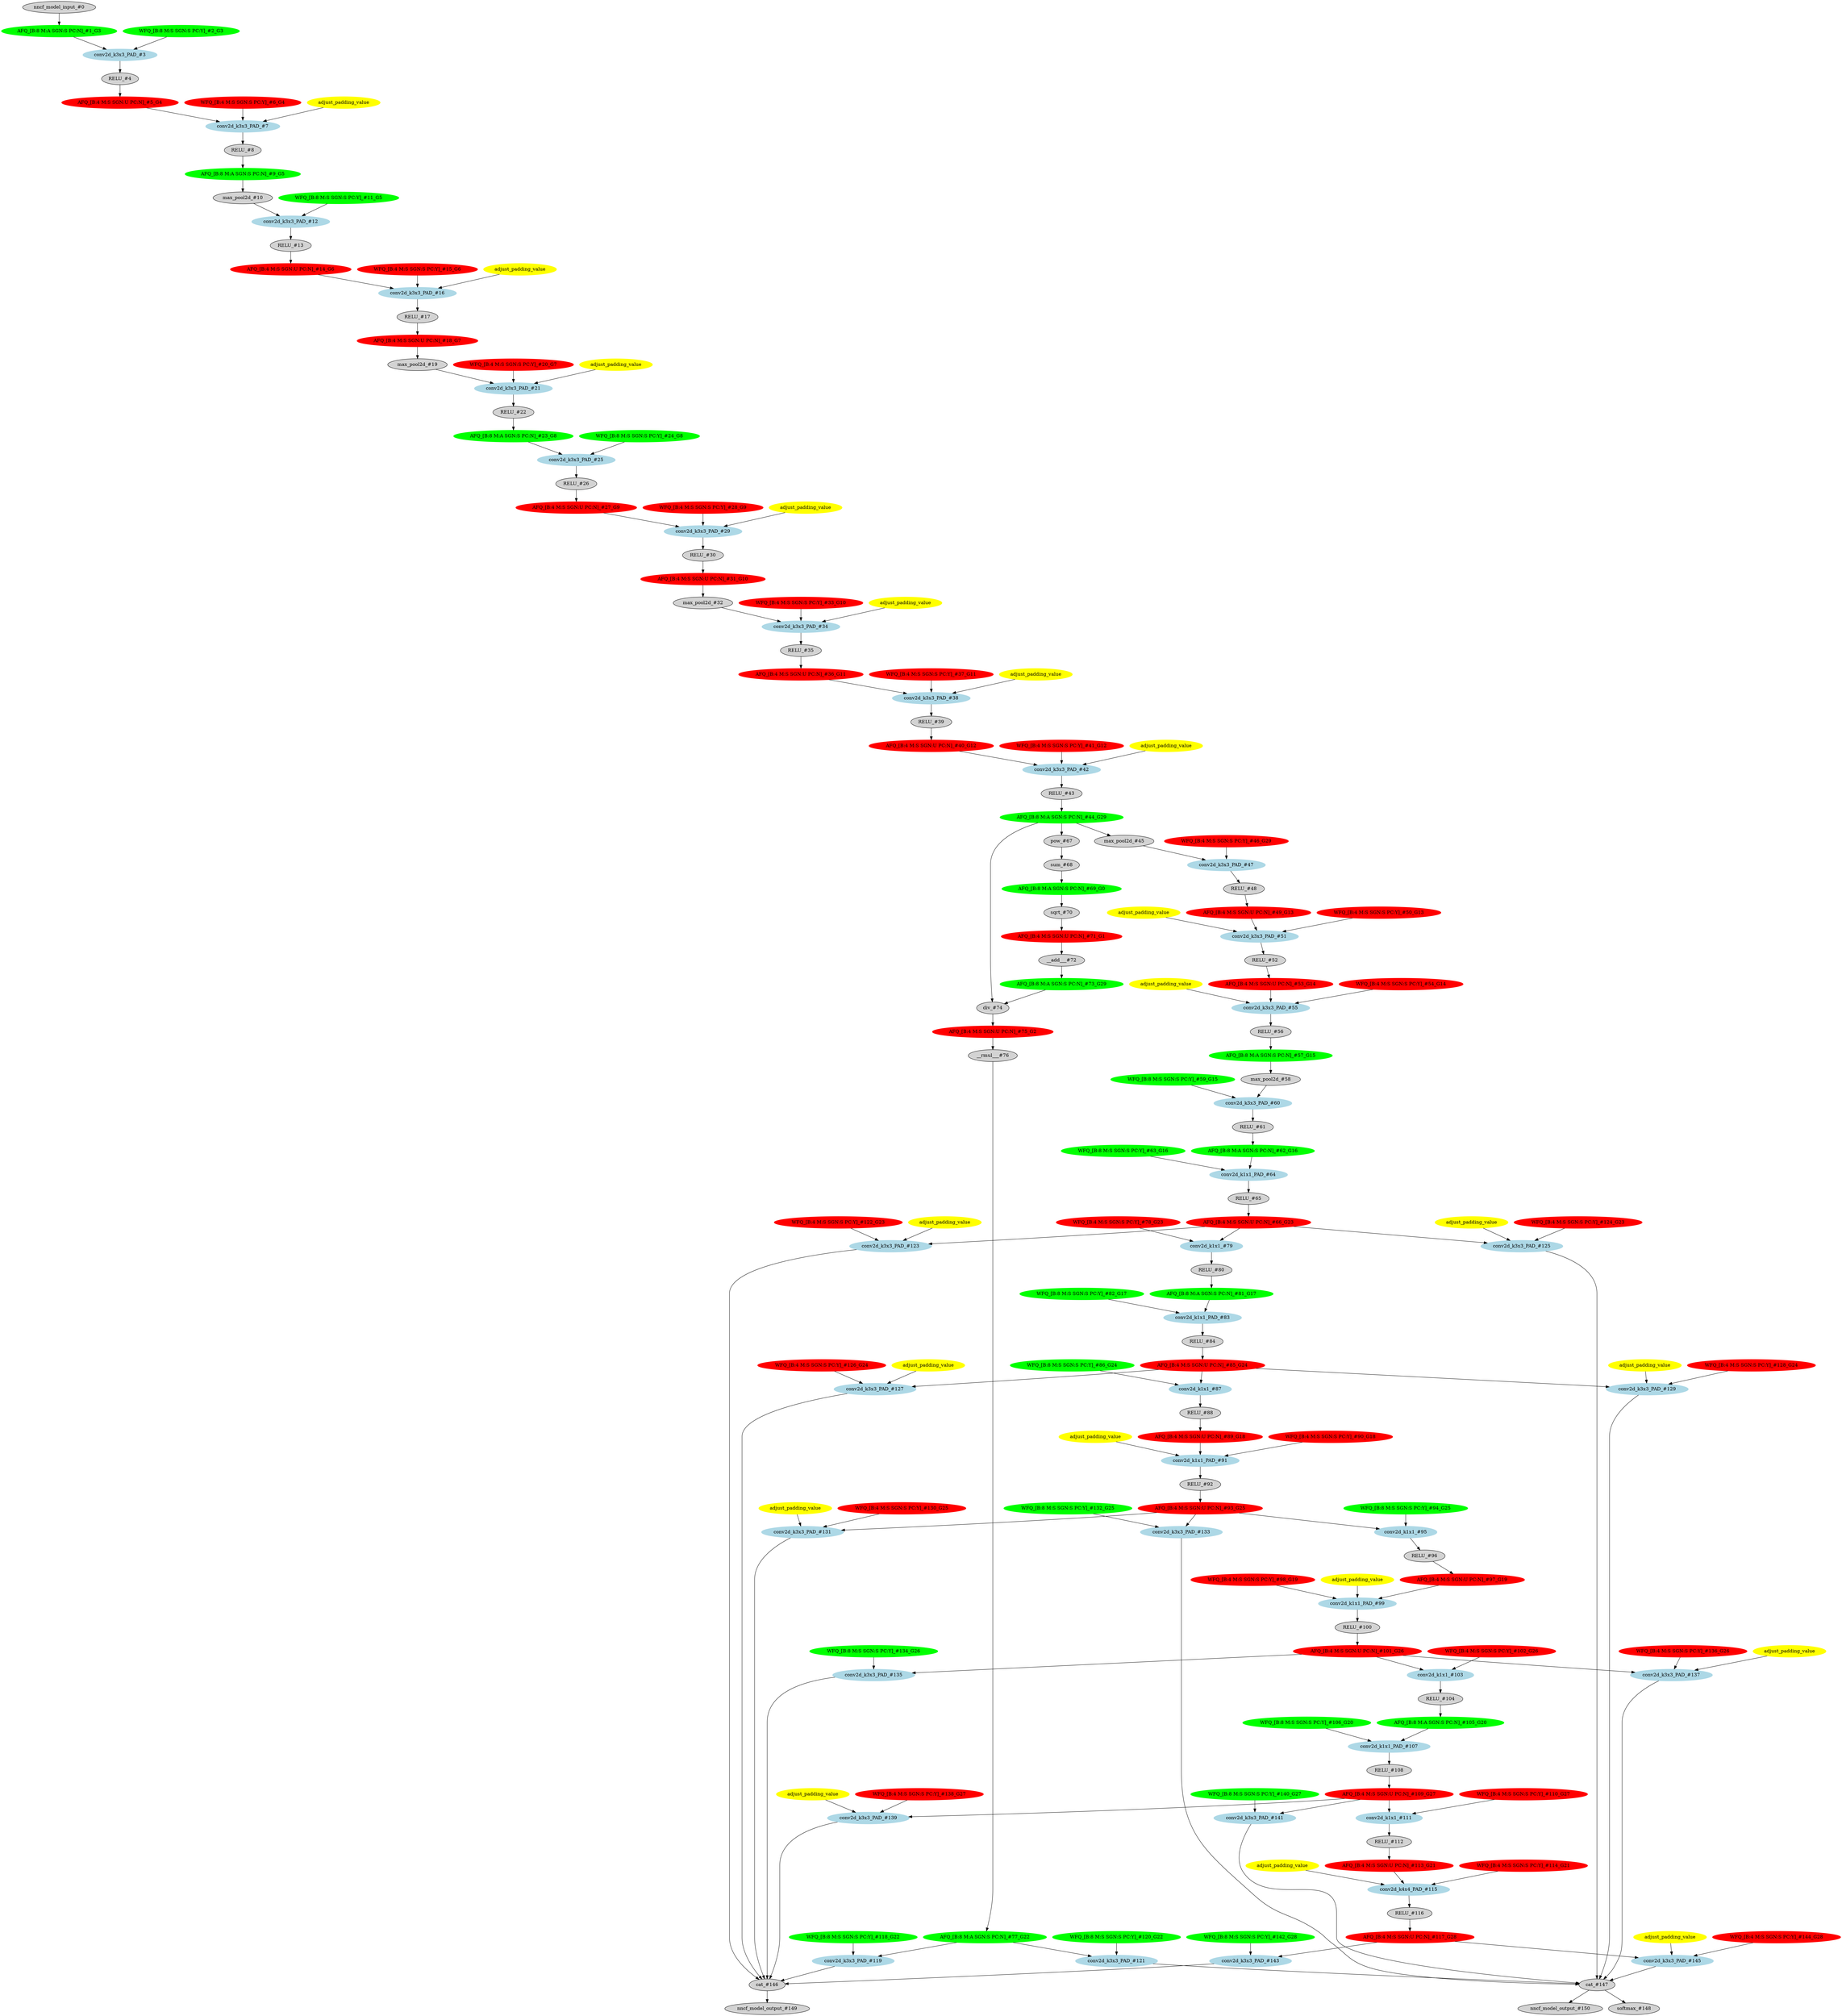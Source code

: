 strict digraph  {
"0 /nncf_model_input" [id=0, label="nncf_model_input_#0", scope="", style=filled, type=nncf_model_input];
"1 AsymmetricQuantizer/asymmetric_quantize" [color=green, id=1, label="AFQ_[B:8 M:A SGN:S PC:N]_#1_G3", scope=AsymmetricQuantizer, style=filled, type=asymmetric_quantize];
"2 SSD_VGG/MultiOutputSequential[basenet]/NNCFConv2d[0]/ModuleDict[pre_ops]/UpdateWeight[0]/SymmetricQuantizer[op]/symmetric_quantize" [color=green, id=2, label="WFQ_[B:8 M:S SGN:S PC:Y]_#2_G3", scope="SSD_VGG/MultiOutputSequential[basenet]/NNCFConv2d[0]/ModuleDict[pre_ops]/UpdateWeight[0]/SymmetricQuantizer[op]", style=filled, type=symmetric_quantize];
"3 SSD_VGG/MultiOutputSequential[basenet]/NNCFConv2d[0]/conv2d" [color=lightblue, id=3, label="conv2d_k3x3_PAD_#3", scope="SSD_VGG/MultiOutputSequential[basenet]/NNCFConv2d[0]", style=filled, type=conv2d];
"4 SSD_VGG/MultiOutputSequential[basenet]/ReLU[1]/RELU" [id=4, label="RELU_#4", scope="SSD_VGG/MultiOutputSequential[basenet]/ReLU[1]", style=filled, type=RELU];
"5 SSD_VGG/MultiOutputSequential[basenet]/ReLU[1]/SymmetricQuantizer/symmetric_quantize" [color=red, id=5, label="AFQ_[B:4 M:S SGN:U PC:N]_#5_G4", scope="SSD_VGG/MultiOutputSequential[basenet]/ReLU[1]/SymmetricQuantizer", style=filled, type=symmetric_quantize];
"6 SSD_VGG/MultiOutputSequential[basenet]/NNCFConv2d[2]/ModuleDict[pre_ops]/UpdateWeight[1]/SymmetricQuantizer[op]/symmetric_quantize" [color=red, id=6, label="WFQ_[B:4 M:S SGN:S PC:Y]_#6_G4", scope="SSD_VGG/MultiOutputSequential[basenet]/NNCFConv2d[2]/ModuleDict[pre_ops]/UpdateWeight[1]/SymmetricQuantizer[op]", style=filled, type=symmetric_quantize];
"7 SSD_VGG/MultiOutputSequential[basenet]/NNCFConv2d[2]/conv2d" [color=lightblue, id=7, label="conv2d_k3x3_PAD_#7", scope="SSD_VGG/MultiOutputSequential[basenet]/NNCFConv2d[2]", style=filled, type=conv2d];
"8 SSD_VGG/MultiOutputSequential[basenet]/ReLU[3]/RELU" [id=8, label="RELU_#8", scope="SSD_VGG/MultiOutputSequential[basenet]/ReLU[3]", style=filled, type=RELU];
"9 SSD_VGG/MultiOutputSequential[basenet]/ReLU[3]/AsymmetricQuantizer/asymmetric_quantize" [color=green, id=9, label="AFQ_[B:8 M:A SGN:S PC:N]_#9_G5", scope="SSD_VGG/MultiOutputSequential[basenet]/ReLU[3]/AsymmetricQuantizer", style=filled, type=asymmetric_quantize];
"10 SSD_VGG/MultiOutputSequential[basenet]/MaxPool2d[4]/max_pool2d" [id=10, label="max_pool2d_#10", scope="SSD_VGG/MultiOutputSequential[basenet]/MaxPool2d[4]", style=filled, type=max_pool2d];
"11 SSD_VGG/MultiOutputSequential[basenet]/NNCFConv2d[5]/ModuleDict[pre_ops]/UpdateWeight[0]/SymmetricQuantizer[op]/symmetric_quantize" [color=green, id=11, label="WFQ_[B:8 M:S SGN:S PC:Y]_#11_G5", scope="SSD_VGG/MultiOutputSequential[basenet]/NNCFConv2d[5]/ModuleDict[pre_ops]/UpdateWeight[0]/SymmetricQuantizer[op]", style=filled, type=symmetric_quantize];
"12 SSD_VGG/MultiOutputSequential[basenet]/NNCFConv2d[5]/conv2d" [color=lightblue, id=12, label="conv2d_k3x3_PAD_#12", scope="SSD_VGG/MultiOutputSequential[basenet]/NNCFConv2d[5]", style=filled, type=conv2d];
"13 SSD_VGG/MultiOutputSequential[basenet]/ReLU[6]/RELU" [id=13, label="RELU_#13", scope="SSD_VGG/MultiOutputSequential[basenet]/ReLU[6]", style=filled, type=RELU];
"14 SSD_VGG/MultiOutputSequential[basenet]/ReLU[6]/SymmetricQuantizer/symmetric_quantize" [color=red, id=14, label="AFQ_[B:4 M:S SGN:U PC:N]_#14_G6", scope="SSD_VGG/MultiOutputSequential[basenet]/ReLU[6]/SymmetricQuantizer", style=filled, type=symmetric_quantize];
"15 SSD_VGG/MultiOutputSequential[basenet]/NNCFConv2d[7]/ModuleDict[pre_ops]/UpdateWeight[1]/SymmetricQuantizer[op]/symmetric_quantize" [color=red, id=15, label="WFQ_[B:4 M:S SGN:S PC:Y]_#15_G6", scope="SSD_VGG/MultiOutputSequential[basenet]/NNCFConv2d[7]/ModuleDict[pre_ops]/UpdateWeight[1]/SymmetricQuantizer[op]", style=filled, type=symmetric_quantize];
"16 SSD_VGG/MultiOutputSequential[basenet]/NNCFConv2d[7]/conv2d" [color=lightblue, id=16, label="conv2d_k3x3_PAD_#16", scope="SSD_VGG/MultiOutputSequential[basenet]/NNCFConv2d[7]", style=filled, type=conv2d];
"17 SSD_VGG/MultiOutputSequential[basenet]/ReLU[8]/RELU" [id=17, label="RELU_#17", scope="SSD_VGG/MultiOutputSequential[basenet]/ReLU[8]", style=filled, type=RELU];
"18 SSD_VGG/MultiOutputSequential[basenet]/ReLU[8]/SymmetricQuantizer/symmetric_quantize" [color=red, id=18, label="AFQ_[B:4 M:S SGN:U PC:N]_#18_G7", scope="SSD_VGG/MultiOutputSequential[basenet]/ReLU[8]/SymmetricQuantizer", style=filled, type=symmetric_quantize];
"19 SSD_VGG/MultiOutputSequential[basenet]/MaxPool2d[9]/max_pool2d" [id=19, label="max_pool2d_#19", scope="SSD_VGG/MultiOutputSequential[basenet]/MaxPool2d[9]", style=filled, type=max_pool2d];
"20 SSD_VGG/MultiOutputSequential[basenet]/NNCFConv2d[10]/ModuleDict[pre_ops]/UpdateWeight[1]/SymmetricQuantizer[op]/symmetric_quantize" [color=red, id=20, label="WFQ_[B:4 M:S SGN:S PC:Y]_#20_G7", scope="SSD_VGG/MultiOutputSequential[basenet]/NNCFConv2d[10]/ModuleDict[pre_ops]/UpdateWeight[1]/SymmetricQuantizer[op]", style=filled, type=symmetric_quantize];
"21 SSD_VGG/MultiOutputSequential[basenet]/NNCFConv2d[10]/conv2d" [color=lightblue, id=21, label="conv2d_k3x3_PAD_#21", scope="SSD_VGG/MultiOutputSequential[basenet]/NNCFConv2d[10]", style=filled, type=conv2d];
"22 SSD_VGG/MultiOutputSequential[basenet]/ReLU[11]/RELU" [id=22, label="RELU_#22", scope="SSD_VGG/MultiOutputSequential[basenet]/ReLU[11]", style=filled, type=RELU];
"23 SSD_VGG/MultiOutputSequential[basenet]/ReLU[11]/AsymmetricQuantizer/asymmetric_quantize" [color=green, id=23, label="AFQ_[B:8 M:A SGN:S PC:N]_#23_G8", scope="SSD_VGG/MultiOutputSequential[basenet]/ReLU[11]/AsymmetricQuantizer", style=filled, type=asymmetric_quantize];
"24 SSD_VGG/MultiOutputSequential[basenet]/NNCFConv2d[12]/ModuleDict[pre_ops]/UpdateWeight[0]/SymmetricQuantizer[op]/symmetric_quantize" [color=green, id=24, label="WFQ_[B:8 M:S SGN:S PC:Y]_#24_G8", scope="SSD_VGG/MultiOutputSequential[basenet]/NNCFConv2d[12]/ModuleDict[pre_ops]/UpdateWeight[0]/SymmetricQuantizer[op]", style=filled, type=symmetric_quantize];
"25 SSD_VGG/MultiOutputSequential[basenet]/NNCFConv2d[12]/conv2d" [color=lightblue, id=25, label="conv2d_k3x3_PAD_#25", scope="SSD_VGG/MultiOutputSequential[basenet]/NNCFConv2d[12]", style=filled, type=conv2d];
"26 SSD_VGG/MultiOutputSequential[basenet]/ReLU[13]/RELU" [id=26, label="RELU_#26", scope="SSD_VGG/MultiOutputSequential[basenet]/ReLU[13]", style=filled, type=RELU];
"27 SSD_VGG/MultiOutputSequential[basenet]/ReLU[13]/SymmetricQuantizer/symmetric_quantize" [color=red, id=27, label="AFQ_[B:4 M:S SGN:U PC:N]_#27_G9", scope="SSD_VGG/MultiOutputSequential[basenet]/ReLU[13]/SymmetricQuantizer", style=filled, type=symmetric_quantize];
"28 SSD_VGG/MultiOutputSequential[basenet]/NNCFConv2d[14]/ModuleDict[pre_ops]/UpdateWeight[1]/SymmetricQuantizer[op]/symmetric_quantize" [color=red, id=28, label="WFQ_[B:4 M:S SGN:S PC:Y]_#28_G9", scope="SSD_VGG/MultiOutputSequential[basenet]/NNCFConv2d[14]/ModuleDict[pre_ops]/UpdateWeight[1]/SymmetricQuantizer[op]", style=filled, type=symmetric_quantize];
"29 SSD_VGG/MultiOutputSequential[basenet]/NNCFConv2d[14]/conv2d" [color=lightblue, id=29, label="conv2d_k3x3_PAD_#29", scope="SSD_VGG/MultiOutputSequential[basenet]/NNCFConv2d[14]", style=filled, type=conv2d];
"30 SSD_VGG/MultiOutputSequential[basenet]/ReLU[15]/RELU" [id=30, label="RELU_#30", scope="SSD_VGG/MultiOutputSequential[basenet]/ReLU[15]", style=filled, type=RELU];
"31 SSD_VGG/MultiOutputSequential[basenet]/ReLU[15]/SymmetricQuantizer/symmetric_quantize" [color=red, id=31, label="AFQ_[B:4 M:S SGN:U PC:N]_#31_G10", scope="SSD_VGG/MultiOutputSequential[basenet]/ReLU[15]/SymmetricQuantizer", style=filled, type=symmetric_quantize];
"32 SSD_VGG/MultiOutputSequential[basenet]/MaxPool2d[16]/max_pool2d" [id=32, label="max_pool2d_#32", scope="SSD_VGG/MultiOutputSequential[basenet]/MaxPool2d[16]", style=filled, type=max_pool2d];
"33 SSD_VGG/MultiOutputSequential[basenet]/NNCFConv2d[17]/ModuleDict[pre_ops]/UpdateWeight[1]/SymmetricQuantizer[op]/symmetric_quantize" [color=red, id=33, label="WFQ_[B:4 M:S SGN:S PC:Y]_#33_G10", scope="SSD_VGG/MultiOutputSequential[basenet]/NNCFConv2d[17]/ModuleDict[pre_ops]/UpdateWeight[1]/SymmetricQuantizer[op]", style=filled, type=symmetric_quantize];
"34 SSD_VGG/MultiOutputSequential[basenet]/NNCFConv2d[17]/conv2d" [color=lightblue, id=34, label="conv2d_k3x3_PAD_#34", scope="SSD_VGG/MultiOutputSequential[basenet]/NNCFConv2d[17]", style=filled, type=conv2d];
"35 SSD_VGG/MultiOutputSequential[basenet]/ReLU[18]/RELU" [id=35, label="RELU_#35", scope="SSD_VGG/MultiOutputSequential[basenet]/ReLU[18]", style=filled, type=RELU];
"36 SSD_VGG/MultiOutputSequential[basenet]/ReLU[18]/SymmetricQuantizer/symmetric_quantize" [color=red, id=36, label="AFQ_[B:4 M:S SGN:U PC:N]_#36_G11", scope="SSD_VGG/MultiOutputSequential[basenet]/ReLU[18]/SymmetricQuantizer", style=filled, type=symmetric_quantize];
"37 SSD_VGG/MultiOutputSequential[basenet]/NNCFConv2d[19]/ModuleDict[pre_ops]/UpdateWeight[1]/SymmetricQuantizer[op]/symmetric_quantize" [color=red, id=37, label="WFQ_[B:4 M:S SGN:S PC:Y]_#37_G11", scope="SSD_VGG/MultiOutputSequential[basenet]/NNCFConv2d[19]/ModuleDict[pre_ops]/UpdateWeight[1]/SymmetricQuantizer[op]", style=filled, type=symmetric_quantize];
"38 SSD_VGG/MultiOutputSequential[basenet]/NNCFConv2d[19]/conv2d" [color=lightblue, id=38, label="conv2d_k3x3_PAD_#38", scope="SSD_VGG/MultiOutputSequential[basenet]/NNCFConv2d[19]", style=filled, type=conv2d];
"39 SSD_VGG/MultiOutputSequential[basenet]/ReLU[20]/RELU" [id=39, label="RELU_#39", scope="SSD_VGG/MultiOutputSequential[basenet]/ReLU[20]", style=filled, type=RELU];
"40 SSD_VGG/MultiOutputSequential[basenet]/ReLU[20]/SymmetricQuantizer/symmetric_quantize" [color=red, id=40, label="AFQ_[B:4 M:S SGN:U PC:N]_#40_G12", scope="SSD_VGG/MultiOutputSequential[basenet]/ReLU[20]/SymmetricQuantizer", style=filled, type=symmetric_quantize];
"41 SSD_VGG/MultiOutputSequential[basenet]/NNCFConv2d[21]/ModuleDict[pre_ops]/UpdateWeight[1]/SymmetricQuantizer[op]/symmetric_quantize" [color=red, id=41, label="WFQ_[B:4 M:S SGN:S PC:Y]_#41_G12", scope="SSD_VGG/MultiOutputSequential[basenet]/NNCFConv2d[21]/ModuleDict[pre_ops]/UpdateWeight[1]/SymmetricQuantizer[op]", style=filled, type=symmetric_quantize];
"42 SSD_VGG/MultiOutputSequential[basenet]/NNCFConv2d[21]/conv2d" [color=lightblue, id=42, label="conv2d_k3x3_PAD_#42", scope="SSD_VGG/MultiOutputSequential[basenet]/NNCFConv2d[21]", style=filled, type=conv2d];
"43 SSD_VGG/MultiOutputSequential[basenet]/ReLU[22]/RELU" [id=43, label="RELU_#43", scope="SSD_VGG/MultiOutputSequential[basenet]/ReLU[22]", style=filled, type=RELU];
"44 SSD_VGG/MultiOutputSequential[basenet]/ReLU[22]/AsymmetricQuantizer/asymmetric_quantize" [color=green, id=44, label="AFQ_[B:8 M:A SGN:S PC:N]_#44_G29", scope="SSD_VGG/MultiOutputSequential[basenet]/ReLU[22]/AsymmetricQuantizer", style=filled, type=asymmetric_quantize];
"45 SSD_VGG/MultiOutputSequential[basenet]/MaxPool2d[23]/max_pool2d" [id=45, label="max_pool2d_#45", scope="SSD_VGG/MultiOutputSequential[basenet]/MaxPool2d[23]", style=filled, type=max_pool2d];
"46 SSD_VGG/MultiOutputSequential[basenet]/NNCFConv2d[24]/ModuleDict[pre_ops]/UpdateWeight[0]/SymmetricQuantizer[op]/symmetric_quantize" [color=red, id=46, label="WFQ_[B:4 M:S SGN:S PC:Y]_#46_G29", scope="SSD_VGG/MultiOutputSequential[basenet]/NNCFConv2d[24]/ModuleDict[pre_ops]/UpdateWeight[0]/SymmetricQuantizer[op]", style=filled, type=symmetric_quantize];
"47 SSD_VGG/MultiOutputSequential[basenet]/NNCFConv2d[24]/conv2d" [color=lightblue, id=47, label="conv2d_k3x3_PAD_#47", scope="SSD_VGG/MultiOutputSequential[basenet]/NNCFConv2d[24]", style=filled, type=conv2d];
"48 SSD_VGG/MultiOutputSequential[basenet]/ReLU[25]/RELU" [id=48, label="RELU_#48", scope="SSD_VGG/MultiOutputSequential[basenet]/ReLU[25]", style=filled, type=RELU];
"49 SSD_VGG/MultiOutputSequential[basenet]/ReLU[25]/SymmetricQuantizer/symmetric_quantize" [color=red, id=49, label="AFQ_[B:4 M:S SGN:U PC:N]_#49_G13", scope="SSD_VGG/MultiOutputSequential[basenet]/ReLU[25]/SymmetricQuantizer", style=filled, type=symmetric_quantize];
"50 SSD_VGG/MultiOutputSequential[basenet]/NNCFConv2d[26]/ModuleDict[pre_ops]/UpdateWeight[1]/SymmetricQuantizer[op]/symmetric_quantize" [color=red, id=50, label="WFQ_[B:4 M:S SGN:S PC:Y]_#50_G13", scope="SSD_VGG/MultiOutputSequential[basenet]/NNCFConv2d[26]/ModuleDict[pre_ops]/UpdateWeight[1]/SymmetricQuantizer[op]", style=filled, type=symmetric_quantize];
"51 SSD_VGG/MultiOutputSequential[basenet]/NNCFConv2d[26]/conv2d" [color=lightblue, id=51, label="conv2d_k3x3_PAD_#51", scope="SSD_VGG/MultiOutputSequential[basenet]/NNCFConv2d[26]", style=filled, type=conv2d];
"52 SSD_VGG/MultiOutputSequential[basenet]/ReLU[27]/RELU" [id=52, label="RELU_#52", scope="SSD_VGG/MultiOutputSequential[basenet]/ReLU[27]", style=filled, type=RELU];
"53 SSD_VGG/MultiOutputSequential[basenet]/ReLU[27]/SymmetricQuantizer/symmetric_quantize" [color=red, id=53, label="AFQ_[B:4 M:S SGN:U PC:N]_#53_G14", scope="SSD_VGG/MultiOutputSequential[basenet]/ReLU[27]/SymmetricQuantizer", style=filled, type=symmetric_quantize];
"54 SSD_VGG/MultiOutputSequential[basenet]/NNCFConv2d[28]/ModuleDict[pre_ops]/UpdateWeight[1]/SymmetricQuantizer[op]/symmetric_quantize" [color=red, id=54, label="WFQ_[B:4 M:S SGN:S PC:Y]_#54_G14", scope="SSD_VGG/MultiOutputSequential[basenet]/NNCFConv2d[28]/ModuleDict[pre_ops]/UpdateWeight[1]/SymmetricQuantizer[op]", style=filled, type=symmetric_quantize];
"55 SSD_VGG/MultiOutputSequential[basenet]/NNCFConv2d[28]/conv2d" [color=lightblue, id=55, label="conv2d_k3x3_PAD_#55", scope="SSD_VGG/MultiOutputSequential[basenet]/NNCFConv2d[28]", style=filled, type=conv2d];
"56 SSD_VGG/MultiOutputSequential[basenet]/ReLU[29]/RELU" [id=56, label="RELU_#56", scope="SSD_VGG/MultiOutputSequential[basenet]/ReLU[29]", style=filled, type=RELU];
"57 SSD_VGG/MultiOutputSequential[basenet]/ReLU[29]/AsymmetricQuantizer/asymmetric_quantize" [color=green, id=57, label="AFQ_[B:8 M:A SGN:S PC:N]_#57_G15", scope="SSD_VGG/MultiOutputSequential[basenet]/ReLU[29]/AsymmetricQuantizer", style=filled, type=asymmetric_quantize];
"58 SSD_VGG/MultiOutputSequential[basenet]/MaxPool2d[30]/max_pool2d" [id=58, label="max_pool2d_#58", scope="SSD_VGG/MultiOutputSequential[basenet]/MaxPool2d[30]", style=filled, type=max_pool2d];
"59 SSD_VGG/MultiOutputSequential[basenet]/NNCFConv2d[31]/ModuleDict[pre_ops]/UpdateWeight[0]/SymmetricQuantizer[op]/symmetric_quantize" [color=green, id=59, label="WFQ_[B:8 M:S SGN:S PC:Y]_#59_G15", scope="SSD_VGG/MultiOutputSequential[basenet]/NNCFConv2d[31]/ModuleDict[pre_ops]/UpdateWeight[0]/SymmetricQuantizer[op]", style=filled, type=symmetric_quantize];
"60 SSD_VGG/MultiOutputSequential[basenet]/NNCFConv2d[31]/conv2d" [color=lightblue, id=60, label="conv2d_k3x3_PAD_#60", scope="SSD_VGG/MultiOutputSequential[basenet]/NNCFConv2d[31]", style=filled, type=conv2d];
"61 SSD_VGG/MultiOutputSequential[basenet]/ReLU[32]/RELU" [id=61, label="RELU_#61", scope="SSD_VGG/MultiOutputSequential[basenet]/ReLU[32]", style=filled, type=RELU];
"62 SSD_VGG/MultiOutputSequential[basenet]/ReLU[32]/AsymmetricQuantizer/asymmetric_quantize" [color=green, id=62, label="AFQ_[B:8 M:A SGN:S PC:N]_#62_G16", scope="SSD_VGG/MultiOutputSequential[basenet]/ReLU[32]/AsymmetricQuantizer", style=filled, type=asymmetric_quantize];
"63 SSD_VGG/MultiOutputSequential[basenet]/NNCFConv2d[33]/ModuleDict[pre_ops]/UpdateWeight[0]/SymmetricQuantizer[op]/symmetric_quantize" [color=green, id=63, label="WFQ_[B:8 M:S SGN:S PC:Y]_#63_G16", scope="SSD_VGG/MultiOutputSequential[basenet]/NNCFConv2d[33]/ModuleDict[pre_ops]/UpdateWeight[0]/SymmetricQuantizer[op]", style=filled, type=symmetric_quantize];
"64 SSD_VGG/MultiOutputSequential[basenet]/NNCFConv2d[33]/conv2d" [color=lightblue, id=64, label="conv2d_k1x1_PAD_#64", scope="SSD_VGG/MultiOutputSequential[basenet]/NNCFConv2d[33]", style=filled, type=conv2d];
"65 SSD_VGG/MultiOutputSequential[basenet]/ReLU[34]/RELU" [id=65, label="RELU_#65", scope="SSD_VGG/MultiOutputSequential[basenet]/ReLU[34]", style=filled, type=RELU];
"66 SSD_VGG/MultiOutputSequential[basenet]/ReLU[34]/SymmetricQuantizer/symmetric_quantize" [color=red, id=66, label="AFQ_[B:4 M:S SGN:U PC:N]_#66_G23", scope="SSD_VGG/MultiOutputSequential[basenet]/ReLU[34]/SymmetricQuantizer", style=filled, type=symmetric_quantize];
"67 SSD_VGG/NNCFUserL2Norm[L2Norm]/pow" [id=67, label="pow_#67", scope="SSD_VGG/NNCFUserL2Norm[L2Norm]", style=filled, type=pow];
"68 SSD_VGG/NNCFUserL2Norm[L2Norm]/sum" [id=68, label="sum_#68", scope="SSD_VGG/NNCFUserL2Norm[L2Norm]", style=filled, type=sum];
"69 SSD_VGG/NNCFUserL2Norm[L2Norm]/AsymmetricQuantizer/asymmetric_quantize" [color=green, id=69, label="AFQ_[B:8 M:A SGN:S PC:N]_#69_G0", scope="SSD_VGG/NNCFUserL2Norm[L2Norm]/AsymmetricQuantizer", style=filled, type=asymmetric_quantize];
"70 SSD_VGG/NNCFUserL2Norm[L2Norm]/sqrt" [id=70, label="sqrt_#70", scope="SSD_VGG/NNCFUserL2Norm[L2Norm]", style=filled, type=sqrt];
"71 SSD_VGG/NNCFUserL2Norm[L2Norm]/SymmetricQuantizer/symmetric_quantize" [color=red, id=71, label="AFQ_[B:4 M:S SGN:U PC:N]_#71_G1", scope="SSD_VGG/NNCFUserL2Norm[L2Norm]/SymmetricQuantizer", style=filled, type=symmetric_quantize];
"72 SSD_VGG/NNCFUserL2Norm[L2Norm]/__add__" [id=72, label="__add___#72", scope="SSD_VGG/NNCFUserL2Norm[L2Norm]", style=filled, type=__add__];
"73 SSD_VGG/NNCFUserL2Norm[L2Norm]/AsymmetricQuantizer/asymmetric_quantize" [color=green, id=73, label="AFQ_[B:8 M:A SGN:S PC:N]_#73_G29", scope="SSD_VGG/NNCFUserL2Norm[L2Norm]/AsymmetricQuantizer", style=filled, type=asymmetric_quantize];
"74 SSD_VGG/NNCFUserL2Norm[L2Norm]/div" [id=74, label="div_#74", scope="SSD_VGG/NNCFUserL2Norm[L2Norm]", style=filled, type=div];
"75 SSD_VGG/NNCFUserL2Norm[L2Norm]/SymmetricQuantizer/symmetric_quantize" [color=red, id=75, label="AFQ_[B:4 M:S SGN:U PC:N]_#75_G2", scope="SSD_VGG/NNCFUserL2Norm[L2Norm]/SymmetricQuantizer", style=filled, type=symmetric_quantize];
"76 SSD_VGG/NNCFUserL2Norm[L2Norm]/__rmul__" [id=76, label="__rmul___#76", scope="SSD_VGG/NNCFUserL2Norm[L2Norm]", style=filled, type=__rmul__];
"77 SSD_VGG/NNCFUserL2Norm[L2Norm]/AsymmetricQuantizer/asymmetric_quantize" [color=green, id=77, label="AFQ_[B:8 M:A SGN:S PC:N]_#77_G22", scope="SSD_VGG/NNCFUserL2Norm[L2Norm]/AsymmetricQuantizer", style=filled, type=asymmetric_quantize];
"78 SSD_VGG/MultiOutputSequential[extras]/NNCFConv2d[0]/ModuleDict[pre_ops]/UpdateWeight[0]/SymmetricQuantizer[op]/symmetric_quantize" [color=red, id=78, label="WFQ_[B:4 M:S SGN:S PC:Y]_#78_G23", scope="SSD_VGG/MultiOutputSequential[extras]/NNCFConv2d[0]/ModuleDict[pre_ops]/UpdateWeight[0]/SymmetricQuantizer[op]", style=filled, type=symmetric_quantize];
"79 SSD_VGG/MultiOutputSequential[extras]/NNCFConv2d[0]/conv2d" [color=lightblue, id=79, label="conv2d_k1x1_#79", scope="SSD_VGG/MultiOutputSequential[extras]/NNCFConv2d[0]", style=filled, type=conv2d];
"80 SSD_VGG/MultiOutputSequential[extras]/ReLU[1]/RELU" [id=80, label="RELU_#80", scope="SSD_VGG/MultiOutputSequential[extras]/ReLU[1]", style=filled, type=RELU];
"81 SSD_VGG/MultiOutputSequential[extras]/ReLU[1]/AsymmetricQuantizer/asymmetric_quantize" [color=green, id=81, label="AFQ_[B:8 M:A SGN:S PC:N]_#81_G17", scope="SSD_VGG/MultiOutputSequential[extras]/ReLU[1]/AsymmetricQuantizer", style=filled, type=asymmetric_quantize];
"82 SSD_VGG/MultiOutputSequential[extras]/NNCFConv2d[2]/ModuleDict[pre_ops]/UpdateWeight[0]/SymmetricQuantizer[op]/symmetric_quantize" [color=green, id=82, label="WFQ_[B:8 M:S SGN:S PC:Y]_#82_G17", scope="SSD_VGG/MultiOutputSequential[extras]/NNCFConv2d[2]/ModuleDict[pre_ops]/UpdateWeight[0]/SymmetricQuantizer[op]", style=filled, type=symmetric_quantize];
"83 SSD_VGG/MultiOutputSequential[extras]/NNCFConv2d[2]/conv2d" [color=lightblue, id=83, label="conv2d_k1x1_PAD_#83", scope="SSD_VGG/MultiOutputSequential[extras]/NNCFConv2d[2]", style=filled, type=conv2d];
"84 SSD_VGG/MultiOutputSequential[extras]/ReLU[3]/RELU" [id=84, label="RELU_#84", scope="SSD_VGG/MultiOutputSequential[extras]/ReLU[3]", style=filled, type=RELU];
"85 SSD_VGG/MultiOutputSequential[extras]/ReLU[3]/SymmetricQuantizer/symmetric_quantize" [color=red, id=85, label="AFQ_[B:4 M:S SGN:U PC:N]_#85_G24", scope="SSD_VGG/MultiOutputSequential[extras]/ReLU[3]/SymmetricQuantizer", style=filled, type=symmetric_quantize];
"86 SSD_VGG/MultiOutputSequential[extras]/NNCFConv2d[4]/ModuleDict[pre_ops]/UpdateWeight[0]/SymmetricQuantizer[op]/symmetric_quantize" [color=green, id=86, label="WFQ_[B:8 M:S SGN:S PC:Y]_#86_G24", scope="SSD_VGG/MultiOutputSequential[extras]/NNCFConv2d[4]/ModuleDict[pre_ops]/UpdateWeight[0]/SymmetricQuantizer[op]", style=filled, type=symmetric_quantize];
"87 SSD_VGG/MultiOutputSequential[extras]/NNCFConv2d[4]/conv2d" [color=lightblue, id=87, label="conv2d_k1x1_#87", scope="SSD_VGG/MultiOutputSequential[extras]/NNCFConv2d[4]", style=filled, type=conv2d];
"88 SSD_VGG/MultiOutputSequential[extras]/ReLU[5]/RELU" [id=88, label="RELU_#88", scope="SSD_VGG/MultiOutputSequential[extras]/ReLU[5]", style=filled, type=RELU];
"89 SSD_VGG/MultiOutputSequential[extras]/ReLU[5]/SymmetricQuantizer/symmetric_quantize" [color=red, id=89, label="AFQ_[B:4 M:S SGN:U PC:N]_#89_G18", scope="SSD_VGG/MultiOutputSequential[extras]/ReLU[5]/SymmetricQuantizer", style=filled, type=symmetric_quantize];
"90 SSD_VGG/MultiOutputSequential[extras]/NNCFConv2d[6]/ModuleDict[pre_ops]/UpdateWeight[1]/SymmetricQuantizer[op]/symmetric_quantize" [color=red, id=90, label="WFQ_[B:4 M:S SGN:S PC:Y]_#90_G18", scope="SSD_VGG/MultiOutputSequential[extras]/NNCFConv2d[6]/ModuleDict[pre_ops]/UpdateWeight[1]/SymmetricQuantizer[op]", style=filled, type=symmetric_quantize];
"91 SSD_VGG/MultiOutputSequential[extras]/NNCFConv2d[6]/conv2d" [color=lightblue, id=91, label="conv2d_k1x1_PAD_#91", scope="SSD_VGG/MultiOutputSequential[extras]/NNCFConv2d[6]", style=filled, type=conv2d];
"92 SSD_VGG/MultiOutputSequential[extras]/ReLU[7]/RELU" [id=92, label="RELU_#92", scope="SSD_VGG/MultiOutputSequential[extras]/ReLU[7]", style=filled, type=RELU];
"93 SSD_VGG/MultiOutputSequential[extras]/ReLU[7]/SymmetricQuantizer/symmetric_quantize" [color=red, id=93, label="AFQ_[B:4 M:S SGN:U PC:N]_#93_G25", scope="SSD_VGG/MultiOutputSequential[extras]/ReLU[7]/SymmetricQuantizer", style=filled, type=symmetric_quantize];
"94 SSD_VGG/MultiOutputSequential[extras]/NNCFConv2d[8]/ModuleDict[pre_ops]/UpdateWeight[0]/SymmetricQuantizer[op]/symmetric_quantize" [color=green, id=94, label="WFQ_[B:8 M:S SGN:S PC:Y]_#94_G25", scope="SSD_VGG/MultiOutputSequential[extras]/NNCFConv2d[8]/ModuleDict[pre_ops]/UpdateWeight[0]/SymmetricQuantizer[op]", style=filled, type=symmetric_quantize];
"95 SSD_VGG/MultiOutputSequential[extras]/NNCFConv2d[8]/conv2d" [color=lightblue, id=95, label="conv2d_k1x1_#95", scope="SSD_VGG/MultiOutputSequential[extras]/NNCFConv2d[8]", style=filled, type=conv2d];
"96 SSD_VGG/MultiOutputSequential[extras]/ReLU[9]/RELU" [id=96, label="RELU_#96", scope="SSD_VGG/MultiOutputSequential[extras]/ReLU[9]", style=filled, type=RELU];
"97 SSD_VGG/MultiOutputSequential[extras]/ReLU[9]/SymmetricQuantizer/symmetric_quantize" [color=red, id=97, label="AFQ_[B:4 M:S SGN:U PC:N]_#97_G19", scope="SSD_VGG/MultiOutputSequential[extras]/ReLU[9]/SymmetricQuantizer", style=filled, type=symmetric_quantize];
"98 SSD_VGG/MultiOutputSequential[extras]/NNCFConv2d[10]/ModuleDict[pre_ops]/UpdateWeight[1]/SymmetricQuantizer[op]/symmetric_quantize" [color=red, id=98, label="WFQ_[B:4 M:S SGN:S PC:Y]_#98_G19", scope="SSD_VGG/MultiOutputSequential[extras]/NNCFConv2d[10]/ModuleDict[pre_ops]/UpdateWeight[1]/SymmetricQuantizer[op]", style=filled, type=symmetric_quantize];
"99 SSD_VGG/MultiOutputSequential[extras]/NNCFConv2d[10]/conv2d" [color=lightblue, id=99, label="conv2d_k1x1_PAD_#99", scope="SSD_VGG/MultiOutputSequential[extras]/NNCFConv2d[10]", style=filled, type=conv2d];
"100 SSD_VGG/MultiOutputSequential[extras]/ReLU[11]/RELU" [id=100, label="RELU_#100", scope="SSD_VGG/MultiOutputSequential[extras]/ReLU[11]", style=filled, type=RELU];
"101 SSD_VGG/MultiOutputSequential[extras]/ReLU[11]/SymmetricQuantizer/symmetric_quantize" [color=red, id=101, label="AFQ_[B:4 M:S SGN:U PC:N]_#101_G26", scope="SSD_VGG/MultiOutputSequential[extras]/ReLU[11]/SymmetricQuantizer", style=filled, type=symmetric_quantize];
"102 SSD_VGG/MultiOutputSequential[extras]/NNCFConv2d[12]/ModuleDict[pre_ops]/UpdateWeight[0]/SymmetricQuantizer[op]/symmetric_quantize" [color=red, id=102, label="WFQ_[B:4 M:S SGN:S PC:Y]_#102_G26", scope="SSD_VGG/MultiOutputSequential[extras]/NNCFConv2d[12]/ModuleDict[pre_ops]/UpdateWeight[0]/SymmetricQuantizer[op]", style=filled, type=symmetric_quantize];
"103 SSD_VGG/MultiOutputSequential[extras]/NNCFConv2d[12]/conv2d" [color=lightblue, id=103, label="conv2d_k1x1_#103", scope="SSD_VGG/MultiOutputSequential[extras]/NNCFConv2d[12]", style=filled, type=conv2d];
"104 SSD_VGG/MultiOutputSequential[extras]/ReLU[13]/RELU" [id=104, label="RELU_#104", scope="SSD_VGG/MultiOutputSequential[extras]/ReLU[13]", style=filled, type=RELU];
"105 SSD_VGG/MultiOutputSequential[extras]/ReLU[13]/AsymmetricQuantizer/asymmetric_quantize" [color=green, id=105, label="AFQ_[B:8 M:A SGN:S PC:N]_#105_G20", scope="SSD_VGG/MultiOutputSequential[extras]/ReLU[13]/AsymmetricQuantizer", style=filled, type=asymmetric_quantize];
"106 SSD_VGG/MultiOutputSequential[extras]/NNCFConv2d[14]/ModuleDict[pre_ops]/UpdateWeight[0]/SymmetricQuantizer[op]/symmetric_quantize" [color=green, id=106, label="WFQ_[B:8 M:S SGN:S PC:Y]_#106_G20", scope="SSD_VGG/MultiOutputSequential[extras]/NNCFConv2d[14]/ModuleDict[pre_ops]/UpdateWeight[0]/SymmetricQuantizer[op]", style=filled, type=symmetric_quantize];
"107 SSD_VGG/MultiOutputSequential[extras]/NNCFConv2d[14]/conv2d" [color=lightblue, id=107, label="conv2d_k1x1_PAD_#107", scope="SSD_VGG/MultiOutputSequential[extras]/NNCFConv2d[14]", style=filled, type=conv2d];
"108 SSD_VGG/MultiOutputSequential[extras]/ReLU[15]/RELU" [id=108, label="RELU_#108", scope="SSD_VGG/MultiOutputSequential[extras]/ReLU[15]", style=filled, type=RELU];
"109 SSD_VGG/MultiOutputSequential[extras]/ReLU[15]/SymmetricQuantizer/symmetric_quantize" [color=red, id=109, label="AFQ_[B:4 M:S SGN:U PC:N]_#109_G27", scope="SSD_VGG/MultiOutputSequential[extras]/ReLU[15]/SymmetricQuantizer", style=filled, type=symmetric_quantize];
"110 SSD_VGG/MultiOutputSequential[extras]/NNCFConv2d[16]/ModuleDict[pre_ops]/UpdateWeight[0]/SymmetricQuantizer[op]/symmetric_quantize" [color=red, id=110, label="WFQ_[B:4 M:S SGN:S PC:Y]_#110_G27", scope="SSD_VGG/MultiOutputSequential[extras]/NNCFConv2d[16]/ModuleDict[pre_ops]/UpdateWeight[0]/SymmetricQuantizer[op]", style=filled, type=symmetric_quantize];
"111 SSD_VGG/MultiOutputSequential[extras]/NNCFConv2d[16]/conv2d" [color=lightblue, id=111, label="conv2d_k1x1_#111", scope="SSD_VGG/MultiOutputSequential[extras]/NNCFConv2d[16]", style=filled, type=conv2d];
"112 SSD_VGG/MultiOutputSequential[extras]/ReLU[17]/RELU" [id=112, label="RELU_#112", scope="SSD_VGG/MultiOutputSequential[extras]/ReLU[17]", style=filled, type=RELU];
"113 SSD_VGG/MultiOutputSequential[extras]/ReLU[17]/SymmetricQuantizer/symmetric_quantize" [color=red, id=113, label="AFQ_[B:4 M:S SGN:U PC:N]_#113_G21", scope="SSD_VGG/MultiOutputSequential[extras]/ReLU[17]/SymmetricQuantizer", style=filled, type=symmetric_quantize];
"114 SSD_VGG/MultiOutputSequential[extras]/NNCFConv2d[18]/ModuleDict[pre_ops]/UpdateWeight[1]/SymmetricQuantizer[op]/symmetric_quantize" [color=red, id=114, label="WFQ_[B:4 M:S SGN:S PC:Y]_#114_G21", scope="SSD_VGG/MultiOutputSequential[extras]/NNCFConv2d[18]/ModuleDict[pre_ops]/UpdateWeight[1]/SymmetricQuantizer[op]", style=filled, type=symmetric_quantize];
"115 SSD_VGG/MultiOutputSequential[extras]/NNCFConv2d[18]/conv2d" [color=lightblue, id=115, label="conv2d_k4x4_PAD_#115", scope="SSD_VGG/MultiOutputSequential[extras]/NNCFConv2d[18]", style=filled, type=conv2d];
"116 SSD_VGG/MultiOutputSequential[extras]/ReLU[19]/RELU" [id=116, label="RELU_#116", scope="SSD_VGG/MultiOutputSequential[extras]/ReLU[19]", style=filled, type=RELU];
"117 SSD_VGG/MultiOutputSequential[extras]/ReLU[19]/SymmetricQuantizer/symmetric_quantize" [color=red, id=117, label="AFQ_[B:4 M:S SGN:U PC:N]_#117_G28", scope="SSD_VGG/MultiOutputSequential[extras]/ReLU[19]/SymmetricQuantizer", style=filled, type=symmetric_quantize];
"118 SSD_VGG/SSDDetectionOutput[detection_head]/ModuleList[heads]/SSDHead[0]/NNCFConv2d[loc]/ModuleDict[pre_ops]/UpdateWeight[0]/SymmetricQuantizer[op]/symmetric_quantize" [color=green, id=118, label="WFQ_[B:8 M:S SGN:S PC:Y]_#118_G22", scope="SSD_VGG/SSDDetectionOutput[detection_head]/ModuleList[heads]/SSDHead[0]/NNCFConv2d[loc]/ModuleDict[pre_ops]/UpdateWeight[0]/SymmetricQuantizer[op]", style=filled, type=symmetric_quantize];
"119 SSD_VGG/SSDDetectionOutput[detection_head]/ModuleList[heads]/SSDHead[0]/NNCFConv2d[loc]/conv2d" [color=lightblue, id=119, label="conv2d_k3x3_PAD_#119", scope="SSD_VGG/SSDDetectionOutput[detection_head]/ModuleList[heads]/SSDHead[0]/NNCFConv2d[loc]", style=filled, type=conv2d];
"120 SSD_VGG/SSDDetectionOutput[detection_head]/ModuleList[heads]/SSDHead[0]/NNCFConv2d[conf]/ModuleDict[pre_ops]/UpdateWeight[0]/SymmetricQuantizer[op]/symmetric_quantize" [color=green, id=120, label="WFQ_[B:8 M:S SGN:S PC:Y]_#120_G22", scope="SSD_VGG/SSDDetectionOutput[detection_head]/ModuleList[heads]/SSDHead[0]/NNCFConv2d[conf]/ModuleDict[pre_ops]/UpdateWeight[0]/SymmetricQuantizer[op]", style=filled, type=symmetric_quantize];
"121 SSD_VGG/SSDDetectionOutput[detection_head]/ModuleList[heads]/SSDHead[0]/NNCFConv2d[conf]/conv2d" [color=lightblue, id=121, label="conv2d_k3x3_PAD_#121", scope="SSD_VGG/SSDDetectionOutput[detection_head]/ModuleList[heads]/SSDHead[0]/NNCFConv2d[conf]", style=filled, type=conv2d];
"122 SSD_VGG/SSDDetectionOutput[detection_head]/ModuleList[heads]/SSDHead[1]/NNCFConv2d[loc]/ModuleDict[pre_ops]/UpdateWeight[1]/SymmetricQuantizer[op]/symmetric_quantize" [color=red, id=122, label="WFQ_[B:4 M:S SGN:S PC:Y]_#122_G23", scope="SSD_VGG/SSDDetectionOutput[detection_head]/ModuleList[heads]/SSDHead[1]/NNCFConv2d[loc]/ModuleDict[pre_ops]/UpdateWeight[1]/SymmetricQuantizer[op]", style=filled, type=symmetric_quantize];
"123 SSD_VGG/SSDDetectionOutput[detection_head]/ModuleList[heads]/SSDHead[1]/NNCFConv2d[loc]/conv2d" [color=lightblue, id=123, label="conv2d_k3x3_PAD_#123", scope="SSD_VGG/SSDDetectionOutput[detection_head]/ModuleList[heads]/SSDHead[1]/NNCFConv2d[loc]", style=filled, type=conv2d];
"124 SSD_VGG/SSDDetectionOutput[detection_head]/ModuleList[heads]/SSDHead[1]/NNCFConv2d[conf]/ModuleDict[pre_ops]/UpdateWeight[1]/SymmetricQuantizer[op]/symmetric_quantize" [color=red, id=124, label="WFQ_[B:4 M:S SGN:S PC:Y]_#124_G23", scope="SSD_VGG/SSDDetectionOutput[detection_head]/ModuleList[heads]/SSDHead[1]/NNCFConv2d[conf]/ModuleDict[pre_ops]/UpdateWeight[1]/SymmetricQuantizer[op]", style=filled, type=symmetric_quantize];
"125 SSD_VGG/SSDDetectionOutput[detection_head]/ModuleList[heads]/SSDHead[1]/NNCFConv2d[conf]/conv2d" [color=lightblue, id=125, label="conv2d_k3x3_PAD_#125", scope="SSD_VGG/SSDDetectionOutput[detection_head]/ModuleList[heads]/SSDHead[1]/NNCFConv2d[conf]", style=filled, type=conv2d];
"126 SSD_VGG/SSDDetectionOutput[detection_head]/ModuleList[heads]/SSDHead[2]/NNCFConv2d[loc]/ModuleDict[pre_ops]/UpdateWeight[1]/SymmetricQuantizer[op]/symmetric_quantize" [color=red, id=126, label="WFQ_[B:4 M:S SGN:S PC:Y]_#126_G24", scope="SSD_VGG/SSDDetectionOutput[detection_head]/ModuleList[heads]/SSDHead[2]/NNCFConv2d[loc]/ModuleDict[pre_ops]/UpdateWeight[1]/SymmetricQuantizer[op]", style=filled, type=symmetric_quantize];
"127 SSD_VGG/SSDDetectionOutput[detection_head]/ModuleList[heads]/SSDHead[2]/NNCFConv2d[loc]/conv2d" [color=lightblue, id=127, label="conv2d_k3x3_PAD_#127", scope="SSD_VGG/SSDDetectionOutput[detection_head]/ModuleList[heads]/SSDHead[2]/NNCFConv2d[loc]", style=filled, type=conv2d];
"128 SSD_VGG/SSDDetectionOutput[detection_head]/ModuleList[heads]/SSDHead[2]/NNCFConv2d[conf]/ModuleDict[pre_ops]/UpdateWeight[1]/SymmetricQuantizer[op]/symmetric_quantize" [color=red, id=128, label="WFQ_[B:4 M:S SGN:S PC:Y]_#128_G24", scope="SSD_VGG/SSDDetectionOutput[detection_head]/ModuleList[heads]/SSDHead[2]/NNCFConv2d[conf]/ModuleDict[pre_ops]/UpdateWeight[1]/SymmetricQuantizer[op]", style=filled, type=symmetric_quantize];
"129 SSD_VGG/SSDDetectionOutput[detection_head]/ModuleList[heads]/SSDHead[2]/NNCFConv2d[conf]/conv2d" [color=lightblue, id=129, label="conv2d_k3x3_PAD_#129", scope="SSD_VGG/SSDDetectionOutput[detection_head]/ModuleList[heads]/SSDHead[2]/NNCFConv2d[conf]", style=filled, type=conv2d];
"130 SSD_VGG/SSDDetectionOutput[detection_head]/ModuleList[heads]/SSDHead[3]/NNCFConv2d[loc]/ModuleDict[pre_ops]/UpdateWeight[1]/SymmetricQuantizer[op]/symmetric_quantize" [color=red, id=130, label="WFQ_[B:4 M:S SGN:S PC:Y]_#130_G25", scope="SSD_VGG/SSDDetectionOutput[detection_head]/ModuleList[heads]/SSDHead[3]/NNCFConv2d[loc]/ModuleDict[pre_ops]/UpdateWeight[1]/SymmetricQuantizer[op]", style=filled, type=symmetric_quantize];
"131 SSD_VGG/SSDDetectionOutput[detection_head]/ModuleList[heads]/SSDHead[3]/NNCFConv2d[loc]/conv2d" [color=lightblue, id=131, label="conv2d_k3x3_PAD_#131", scope="SSD_VGG/SSDDetectionOutput[detection_head]/ModuleList[heads]/SSDHead[3]/NNCFConv2d[loc]", style=filled, type=conv2d];
"132 SSD_VGG/SSDDetectionOutput[detection_head]/ModuleList[heads]/SSDHead[3]/NNCFConv2d[conf]/ModuleDict[pre_ops]/UpdateWeight[0]/SymmetricQuantizer[op]/symmetric_quantize" [color=green, id=132, label="WFQ_[B:8 M:S SGN:S PC:Y]_#132_G25", scope="SSD_VGG/SSDDetectionOutput[detection_head]/ModuleList[heads]/SSDHead[3]/NNCFConv2d[conf]/ModuleDict[pre_ops]/UpdateWeight[0]/SymmetricQuantizer[op]", style=filled, type=symmetric_quantize];
"133 SSD_VGG/SSDDetectionOutput[detection_head]/ModuleList[heads]/SSDHead[3]/NNCFConv2d[conf]/conv2d" [color=lightblue, id=133, label="conv2d_k3x3_PAD_#133", scope="SSD_VGG/SSDDetectionOutput[detection_head]/ModuleList[heads]/SSDHead[3]/NNCFConv2d[conf]", style=filled, type=conv2d];
"134 SSD_VGG/SSDDetectionOutput[detection_head]/ModuleList[heads]/SSDHead[4]/NNCFConv2d[loc]/ModuleDict[pre_ops]/UpdateWeight[0]/SymmetricQuantizer[op]/symmetric_quantize" [color=green, id=134, label="WFQ_[B:8 M:S SGN:S PC:Y]_#134_G26", scope="SSD_VGG/SSDDetectionOutput[detection_head]/ModuleList[heads]/SSDHead[4]/NNCFConv2d[loc]/ModuleDict[pre_ops]/UpdateWeight[0]/SymmetricQuantizer[op]", style=filled, type=symmetric_quantize];
"135 SSD_VGG/SSDDetectionOutput[detection_head]/ModuleList[heads]/SSDHead[4]/NNCFConv2d[loc]/conv2d" [color=lightblue, id=135, label="conv2d_k3x3_PAD_#135", scope="SSD_VGG/SSDDetectionOutput[detection_head]/ModuleList[heads]/SSDHead[4]/NNCFConv2d[loc]", style=filled, type=conv2d];
"136 SSD_VGG/SSDDetectionOutput[detection_head]/ModuleList[heads]/SSDHead[4]/NNCFConv2d[conf]/ModuleDict[pre_ops]/UpdateWeight[1]/SymmetricQuantizer[op]/symmetric_quantize" [color=red, id=136, label="WFQ_[B:4 M:S SGN:S PC:Y]_#136_G26", scope="SSD_VGG/SSDDetectionOutput[detection_head]/ModuleList[heads]/SSDHead[4]/NNCFConv2d[conf]/ModuleDict[pre_ops]/UpdateWeight[1]/SymmetricQuantizer[op]", style=filled, type=symmetric_quantize];
"137 SSD_VGG/SSDDetectionOutput[detection_head]/ModuleList[heads]/SSDHead[4]/NNCFConv2d[conf]/conv2d" [color=lightblue, id=137, label="conv2d_k3x3_PAD_#137", scope="SSD_VGG/SSDDetectionOutput[detection_head]/ModuleList[heads]/SSDHead[4]/NNCFConv2d[conf]", style=filled, type=conv2d];
"138 SSD_VGG/SSDDetectionOutput[detection_head]/ModuleList[heads]/SSDHead[5]/NNCFConv2d[loc]/ModuleDict[pre_ops]/UpdateWeight[1]/SymmetricQuantizer[op]/symmetric_quantize" [color=red, id=138, label="WFQ_[B:4 M:S SGN:S PC:Y]_#138_G27", scope="SSD_VGG/SSDDetectionOutput[detection_head]/ModuleList[heads]/SSDHead[5]/NNCFConv2d[loc]/ModuleDict[pre_ops]/UpdateWeight[1]/SymmetricQuantizer[op]", style=filled, type=symmetric_quantize];
"139 SSD_VGG/SSDDetectionOutput[detection_head]/ModuleList[heads]/SSDHead[5]/NNCFConv2d[loc]/conv2d" [color=lightblue, id=139, label="conv2d_k3x3_PAD_#139", scope="SSD_VGG/SSDDetectionOutput[detection_head]/ModuleList[heads]/SSDHead[5]/NNCFConv2d[loc]", style=filled, type=conv2d];
"140 SSD_VGG/SSDDetectionOutput[detection_head]/ModuleList[heads]/SSDHead[5]/NNCFConv2d[conf]/ModuleDict[pre_ops]/UpdateWeight[0]/SymmetricQuantizer[op]/symmetric_quantize" [color=green, id=140, label="WFQ_[B:8 M:S SGN:S PC:Y]_#140_G27", scope="SSD_VGG/SSDDetectionOutput[detection_head]/ModuleList[heads]/SSDHead[5]/NNCFConv2d[conf]/ModuleDict[pre_ops]/UpdateWeight[0]/SymmetricQuantizer[op]", style=filled, type=symmetric_quantize];
"141 SSD_VGG/SSDDetectionOutput[detection_head]/ModuleList[heads]/SSDHead[5]/NNCFConv2d[conf]/conv2d" [color=lightblue, id=141, label="conv2d_k3x3_PAD_#141", scope="SSD_VGG/SSDDetectionOutput[detection_head]/ModuleList[heads]/SSDHead[5]/NNCFConv2d[conf]", style=filled, type=conv2d];
"142 SSD_VGG/SSDDetectionOutput[detection_head]/ModuleList[heads]/SSDHead[6]/NNCFConv2d[loc]/ModuleDict[pre_ops]/UpdateWeight[0]/SymmetricQuantizer[op]/symmetric_quantize" [color=green, id=142, label="WFQ_[B:8 M:S SGN:S PC:Y]_#142_G28", scope="SSD_VGG/SSDDetectionOutput[detection_head]/ModuleList[heads]/SSDHead[6]/NNCFConv2d[loc]/ModuleDict[pre_ops]/UpdateWeight[0]/SymmetricQuantizer[op]", style=filled, type=symmetric_quantize];
"143 SSD_VGG/SSDDetectionOutput[detection_head]/ModuleList[heads]/SSDHead[6]/NNCFConv2d[loc]/conv2d" [color=lightblue, id=143, label="conv2d_k3x3_PAD_#143", scope="SSD_VGG/SSDDetectionOutput[detection_head]/ModuleList[heads]/SSDHead[6]/NNCFConv2d[loc]", style=filled, type=conv2d];
"144 SSD_VGG/SSDDetectionOutput[detection_head]/ModuleList[heads]/SSDHead[6]/NNCFConv2d[conf]/ModuleDict[pre_ops]/UpdateWeight[1]/SymmetricQuantizer[op]/symmetric_quantize" [color=red, id=144, label="WFQ_[B:4 M:S SGN:S PC:Y]_#144_G28", scope="SSD_VGG/SSDDetectionOutput[detection_head]/ModuleList[heads]/SSDHead[6]/NNCFConv2d[conf]/ModuleDict[pre_ops]/UpdateWeight[1]/SymmetricQuantizer[op]", style=filled, type=symmetric_quantize];
"145 SSD_VGG/SSDDetectionOutput[detection_head]/ModuleList[heads]/SSDHead[6]/NNCFConv2d[conf]/conv2d" [color=lightblue, id=145, label="conv2d_k3x3_PAD_#145", scope="SSD_VGG/SSDDetectionOutput[detection_head]/ModuleList[heads]/SSDHead[6]/NNCFConv2d[conf]", style=filled, type=conv2d];
"146 SSD_VGG/SSDDetectionOutput[detection_head]/cat" [id=146, label="cat_#146", scope="SSD_VGG/SSDDetectionOutput[detection_head]", style=filled, type=cat];
"147 SSD_VGG/SSDDetectionOutput[detection_head]/cat" [id=147, label="cat_#147", scope="SSD_VGG/SSDDetectionOutput[detection_head]", style=filled, type=cat];
"148 SSD_VGG/SSDDetectionOutput[detection_head]/softmax" [id=148, label="softmax_#148", scope="SSD_VGG/SSDDetectionOutput[detection_head]", style=filled, type=softmax];
"149 /nncf_model_output" [id=149, label="nncf_model_output_#149", scope="", style=filled, type=nncf_model_output];
"150 /nncf_model_output" [id=150, label="nncf_model_output_#150", scope="", style=filled, type=nncf_model_output];
"7 SSD_VGG/MultiOutputSequential[basenet]/NNCFConv2d[2]/conv2d_apad" [color=yellow, label=adjust_padding_value, style=filled, type=""];
"16 SSD_VGG/MultiOutputSequential[basenet]/NNCFConv2d[7]/conv2d_apad" [color=yellow, label=adjust_padding_value, style=filled, type=""];
"21 SSD_VGG/MultiOutputSequential[basenet]/NNCFConv2d[10]/conv2d_apad" [color=yellow, label=adjust_padding_value, style=filled, type=""];
"29 SSD_VGG/MultiOutputSequential[basenet]/NNCFConv2d[14]/conv2d_apad" [color=yellow, label=adjust_padding_value, style=filled, type=""];
"34 SSD_VGG/MultiOutputSequential[basenet]/NNCFConv2d[17]/conv2d_apad" [color=yellow, label=adjust_padding_value, style=filled, type=""];
"38 SSD_VGG/MultiOutputSequential[basenet]/NNCFConv2d[19]/conv2d_apad" [color=yellow, label=adjust_padding_value, style=filled, type=""];
"42 SSD_VGG/MultiOutputSequential[basenet]/NNCFConv2d[21]/conv2d_apad" [color=yellow, label=adjust_padding_value, style=filled, type=""];
"51 SSD_VGG/MultiOutputSequential[basenet]/NNCFConv2d[26]/conv2d_apad" [color=yellow, label=adjust_padding_value, style=filled, type=""];
"55 SSD_VGG/MultiOutputSequential[basenet]/NNCFConv2d[28]/conv2d_apad" [color=yellow, label=adjust_padding_value, style=filled, type=""];
"91 SSD_VGG/MultiOutputSequential[extras]/NNCFConv2d[6]/conv2d_apad" [color=yellow, label=adjust_padding_value, style=filled, type=""];
"99 SSD_VGG/MultiOutputSequential[extras]/NNCFConv2d[10]/conv2d_apad" [color=yellow, label=adjust_padding_value, style=filled, type=""];
"115 SSD_VGG/MultiOutputSequential[extras]/NNCFConv2d[18]/conv2d_apad" [color=yellow, label=adjust_padding_value, style=filled, type=""];
"123 SSD_VGG/SSDDetectionOutput[detection_head]/ModuleList[heads]/SSDHead[1]/NNCFConv2d[loc]/conv2d_apad" [color=yellow, label=adjust_padding_value, style=filled, type=""];
"125 SSD_VGG/SSDDetectionOutput[detection_head]/ModuleList[heads]/SSDHead[1]/NNCFConv2d[conf]/conv2d_apad" [color=yellow, label=adjust_padding_value, style=filled, type=""];
"127 SSD_VGG/SSDDetectionOutput[detection_head]/ModuleList[heads]/SSDHead[2]/NNCFConv2d[loc]/conv2d_apad" [color=yellow, label=adjust_padding_value, style=filled, type=""];
"129 SSD_VGG/SSDDetectionOutput[detection_head]/ModuleList[heads]/SSDHead[2]/NNCFConv2d[conf]/conv2d_apad" [color=yellow, label=adjust_padding_value, style=filled, type=""];
"131 SSD_VGG/SSDDetectionOutput[detection_head]/ModuleList[heads]/SSDHead[3]/NNCFConv2d[loc]/conv2d_apad" [color=yellow, label=adjust_padding_value, style=filled, type=""];
"137 SSD_VGG/SSDDetectionOutput[detection_head]/ModuleList[heads]/SSDHead[4]/NNCFConv2d[conf]/conv2d_apad" [color=yellow, label=adjust_padding_value, style=filled, type=""];
"139 SSD_VGG/SSDDetectionOutput[detection_head]/ModuleList[heads]/SSDHead[5]/NNCFConv2d[loc]/conv2d_apad" [color=yellow, label=adjust_padding_value, style=filled, type=""];
"145 SSD_VGG/SSDDetectionOutput[detection_head]/ModuleList[heads]/SSDHead[6]/NNCFConv2d[conf]/conv2d_apad" [color=yellow, label=adjust_padding_value, style=filled, type=""];
"0 /nncf_model_input" -> "1 AsymmetricQuantizer/asymmetric_quantize";
"1 AsymmetricQuantizer/asymmetric_quantize" -> "3 SSD_VGG/MultiOutputSequential[basenet]/NNCFConv2d[0]/conv2d";
"2 SSD_VGG/MultiOutputSequential[basenet]/NNCFConv2d[0]/ModuleDict[pre_ops]/UpdateWeight[0]/SymmetricQuantizer[op]/symmetric_quantize" -> "3 SSD_VGG/MultiOutputSequential[basenet]/NNCFConv2d[0]/conv2d";
"3 SSD_VGG/MultiOutputSequential[basenet]/NNCFConv2d[0]/conv2d" -> "4 SSD_VGG/MultiOutputSequential[basenet]/ReLU[1]/RELU";
"4 SSD_VGG/MultiOutputSequential[basenet]/ReLU[1]/RELU" -> "5 SSD_VGG/MultiOutputSequential[basenet]/ReLU[1]/SymmetricQuantizer/symmetric_quantize";
"5 SSD_VGG/MultiOutputSequential[basenet]/ReLU[1]/SymmetricQuantizer/symmetric_quantize" -> "7 SSD_VGG/MultiOutputSequential[basenet]/NNCFConv2d[2]/conv2d";
"6 SSD_VGG/MultiOutputSequential[basenet]/NNCFConv2d[2]/ModuleDict[pre_ops]/UpdateWeight[1]/SymmetricQuantizer[op]/symmetric_quantize" -> "7 SSD_VGG/MultiOutputSequential[basenet]/NNCFConv2d[2]/conv2d";
"7 SSD_VGG/MultiOutputSequential[basenet]/NNCFConv2d[2]/conv2d" -> "8 SSD_VGG/MultiOutputSequential[basenet]/ReLU[3]/RELU";
"8 SSD_VGG/MultiOutputSequential[basenet]/ReLU[3]/RELU" -> "9 SSD_VGG/MultiOutputSequential[basenet]/ReLU[3]/AsymmetricQuantizer/asymmetric_quantize";
"9 SSD_VGG/MultiOutputSequential[basenet]/ReLU[3]/AsymmetricQuantizer/asymmetric_quantize" -> "10 SSD_VGG/MultiOutputSequential[basenet]/MaxPool2d[4]/max_pool2d";
"10 SSD_VGG/MultiOutputSequential[basenet]/MaxPool2d[4]/max_pool2d" -> "12 SSD_VGG/MultiOutputSequential[basenet]/NNCFConv2d[5]/conv2d";
"11 SSD_VGG/MultiOutputSequential[basenet]/NNCFConv2d[5]/ModuleDict[pre_ops]/UpdateWeight[0]/SymmetricQuantizer[op]/symmetric_quantize" -> "12 SSD_VGG/MultiOutputSequential[basenet]/NNCFConv2d[5]/conv2d";
"12 SSD_VGG/MultiOutputSequential[basenet]/NNCFConv2d[5]/conv2d" -> "13 SSD_VGG/MultiOutputSequential[basenet]/ReLU[6]/RELU";
"13 SSD_VGG/MultiOutputSequential[basenet]/ReLU[6]/RELU" -> "14 SSD_VGG/MultiOutputSequential[basenet]/ReLU[6]/SymmetricQuantizer/symmetric_quantize";
"14 SSD_VGG/MultiOutputSequential[basenet]/ReLU[6]/SymmetricQuantizer/symmetric_quantize" -> "16 SSD_VGG/MultiOutputSequential[basenet]/NNCFConv2d[7]/conv2d";
"15 SSD_VGG/MultiOutputSequential[basenet]/NNCFConv2d[7]/ModuleDict[pre_ops]/UpdateWeight[1]/SymmetricQuantizer[op]/symmetric_quantize" -> "16 SSD_VGG/MultiOutputSequential[basenet]/NNCFConv2d[7]/conv2d";
"16 SSD_VGG/MultiOutputSequential[basenet]/NNCFConv2d[7]/conv2d" -> "17 SSD_VGG/MultiOutputSequential[basenet]/ReLU[8]/RELU";
"17 SSD_VGG/MultiOutputSequential[basenet]/ReLU[8]/RELU" -> "18 SSD_VGG/MultiOutputSequential[basenet]/ReLU[8]/SymmetricQuantizer/symmetric_quantize";
"18 SSD_VGG/MultiOutputSequential[basenet]/ReLU[8]/SymmetricQuantizer/symmetric_quantize" -> "19 SSD_VGG/MultiOutputSequential[basenet]/MaxPool2d[9]/max_pool2d";
"19 SSD_VGG/MultiOutputSequential[basenet]/MaxPool2d[9]/max_pool2d" -> "21 SSD_VGG/MultiOutputSequential[basenet]/NNCFConv2d[10]/conv2d";
"20 SSD_VGG/MultiOutputSequential[basenet]/NNCFConv2d[10]/ModuleDict[pre_ops]/UpdateWeight[1]/SymmetricQuantizer[op]/symmetric_quantize" -> "21 SSD_VGG/MultiOutputSequential[basenet]/NNCFConv2d[10]/conv2d";
"21 SSD_VGG/MultiOutputSequential[basenet]/NNCFConv2d[10]/conv2d" -> "22 SSD_VGG/MultiOutputSequential[basenet]/ReLU[11]/RELU";
"22 SSD_VGG/MultiOutputSequential[basenet]/ReLU[11]/RELU" -> "23 SSD_VGG/MultiOutputSequential[basenet]/ReLU[11]/AsymmetricQuantizer/asymmetric_quantize";
"23 SSD_VGG/MultiOutputSequential[basenet]/ReLU[11]/AsymmetricQuantizer/asymmetric_quantize" -> "25 SSD_VGG/MultiOutputSequential[basenet]/NNCFConv2d[12]/conv2d";
"24 SSD_VGG/MultiOutputSequential[basenet]/NNCFConv2d[12]/ModuleDict[pre_ops]/UpdateWeight[0]/SymmetricQuantizer[op]/symmetric_quantize" -> "25 SSD_VGG/MultiOutputSequential[basenet]/NNCFConv2d[12]/conv2d";
"25 SSD_VGG/MultiOutputSequential[basenet]/NNCFConv2d[12]/conv2d" -> "26 SSD_VGG/MultiOutputSequential[basenet]/ReLU[13]/RELU";
"26 SSD_VGG/MultiOutputSequential[basenet]/ReLU[13]/RELU" -> "27 SSD_VGG/MultiOutputSequential[basenet]/ReLU[13]/SymmetricQuantizer/symmetric_quantize";
"27 SSD_VGG/MultiOutputSequential[basenet]/ReLU[13]/SymmetricQuantizer/symmetric_quantize" -> "29 SSD_VGG/MultiOutputSequential[basenet]/NNCFConv2d[14]/conv2d";
"28 SSD_VGG/MultiOutputSequential[basenet]/NNCFConv2d[14]/ModuleDict[pre_ops]/UpdateWeight[1]/SymmetricQuantizer[op]/symmetric_quantize" -> "29 SSD_VGG/MultiOutputSequential[basenet]/NNCFConv2d[14]/conv2d";
"29 SSD_VGG/MultiOutputSequential[basenet]/NNCFConv2d[14]/conv2d" -> "30 SSD_VGG/MultiOutputSequential[basenet]/ReLU[15]/RELU";
"30 SSD_VGG/MultiOutputSequential[basenet]/ReLU[15]/RELU" -> "31 SSD_VGG/MultiOutputSequential[basenet]/ReLU[15]/SymmetricQuantizer/symmetric_quantize";
"31 SSD_VGG/MultiOutputSequential[basenet]/ReLU[15]/SymmetricQuantizer/symmetric_quantize" -> "32 SSD_VGG/MultiOutputSequential[basenet]/MaxPool2d[16]/max_pool2d";
"32 SSD_VGG/MultiOutputSequential[basenet]/MaxPool2d[16]/max_pool2d" -> "34 SSD_VGG/MultiOutputSequential[basenet]/NNCFConv2d[17]/conv2d";
"33 SSD_VGG/MultiOutputSequential[basenet]/NNCFConv2d[17]/ModuleDict[pre_ops]/UpdateWeight[1]/SymmetricQuantizer[op]/symmetric_quantize" -> "34 SSD_VGG/MultiOutputSequential[basenet]/NNCFConv2d[17]/conv2d";
"34 SSD_VGG/MultiOutputSequential[basenet]/NNCFConv2d[17]/conv2d" -> "35 SSD_VGG/MultiOutputSequential[basenet]/ReLU[18]/RELU";
"35 SSD_VGG/MultiOutputSequential[basenet]/ReLU[18]/RELU" -> "36 SSD_VGG/MultiOutputSequential[basenet]/ReLU[18]/SymmetricQuantizer/symmetric_quantize";
"36 SSD_VGG/MultiOutputSequential[basenet]/ReLU[18]/SymmetricQuantizer/symmetric_quantize" -> "38 SSD_VGG/MultiOutputSequential[basenet]/NNCFConv2d[19]/conv2d";
"37 SSD_VGG/MultiOutputSequential[basenet]/NNCFConv2d[19]/ModuleDict[pre_ops]/UpdateWeight[1]/SymmetricQuantizer[op]/symmetric_quantize" -> "38 SSD_VGG/MultiOutputSequential[basenet]/NNCFConv2d[19]/conv2d";
"38 SSD_VGG/MultiOutputSequential[basenet]/NNCFConv2d[19]/conv2d" -> "39 SSD_VGG/MultiOutputSequential[basenet]/ReLU[20]/RELU";
"39 SSD_VGG/MultiOutputSequential[basenet]/ReLU[20]/RELU" -> "40 SSD_VGG/MultiOutputSequential[basenet]/ReLU[20]/SymmetricQuantizer/symmetric_quantize";
"40 SSD_VGG/MultiOutputSequential[basenet]/ReLU[20]/SymmetricQuantizer/symmetric_quantize" -> "42 SSD_VGG/MultiOutputSequential[basenet]/NNCFConv2d[21]/conv2d";
"41 SSD_VGG/MultiOutputSequential[basenet]/NNCFConv2d[21]/ModuleDict[pre_ops]/UpdateWeight[1]/SymmetricQuantizer[op]/symmetric_quantize" -> "42 SSD_VGG/MultiOutputSequential[basenet]/NNCFConv2d[21]/conv2d";
"42 SSD_VGG/MultiOutputSequential[basenet]/NNCFConv2d[21]/conv2d" -> "43 SSD_VGG/MultiOutputSequential[basenet]/ReLU[22]/RELU";
"43 SSD_VGG/MultiOutputSequential[basenet]/ReLU[22]/RELU" -> "44 SSD_VGG/MultiOutputSequential[basenet]/ReLU[22]/AsymmetricQuantizer/asymmetric_quantize";
"44 SSD_VGG/MultiOutputSequential[basenet]/ReLU[22]/AsymmetricQuantizer/asymmetric_quantize" -> "45 SSD_VGG/MultiOutputSequential[basenet]/MaxPool2d[23]/max_pool2d";
"44 SSD_VGG/MultiOutputSequential[basenet]/ReLU[22]/AsymmetricQuantizer/asymmetric_quantize" -> "67 SSD_VGG/NNCFUserL2Norm[L2Norm]/pow";
"44 SSD_VGG/MultiOutputSequential[basenet]/ReLU[22]/AsymmetricQuantizer/asymmetric_quantize" -> "74 SSD_VGG/NNCFUserL2Norm[L2Norm]/div";
"45 SSD_VGG/MultiOutputSequential[basenet]/MaxPool2d[23]/max_pool2d" -> "47 SSD_VGG/MultiOutputSequential[basenet]/NNCFConv2d[24]/conv2d";
"46 SSD_VGG/MultiOutputSequential[basenet]/NNCFConv2d[24]/ModuleDict[pre_ops]/UpdateWeight[0]/SymmetricQuantizer[op]/symmetric_quantize" -> "47 SSD_VGG/MultiOutputSequential[basenet]/NNCFConv2d[24]/conv2d";
"47 SSD_VGG/MultiOutputSequential[basenet]/NNCFConv2d[24]/conv2d" -> "48 SSD_VGG/MultiOutputSequential[basenet]/ReLU[25]/RELU";
"48 SSD_VGG/MultiOutputSequential[basenet]/ReLU[25]/RELU" -> "49 SSD_VGG/MultiOutputSequential[basenet]/ReLU[25]/SymmetricQuantizer/symmetric_quantize";
"49 SSD_VGG/MultiOutputSequential[basenet]/ReLU[25]/SymmetricQuantizer/symmetric_quantize" -> "51 SSD_VGG/MultiOutputSequential[basenet]/NNCFConv2d[26]/conv2d";
"50 SSD_VGG/MultiOutputSequential[basenet]/NNCFConv2d[26]/ModuleDict[pre_ops]/UpdateWeight[1]/SymmetricQuantizer[op]/symmetric_quantize" -> "51 SSD_VGG/MultiOutputSequential[basenet]/NNCFConv2d[26]/conv2d";
"51 SSD_VGG/MultiOutputSequential[basenet]/NNCFConv2d[26]/conv2d" -> "52 SSD_VGG/MultiOutputSequential[basenet]/ReLU[27]/RELU";
"52 SSD_VGG/MultiOutputSequential[basenet]/ReLU[27]/RELU" -> "53 SSD_VGG/MultiOutputSequential[basenet]/ReLU[27]/SymmetricQuantizer/symmetric_quantize";
"53 SSD_VGG/MultiOutputSequential[basenet]/ReLU[27]/SymmetricQuantizer/symmetric_quantize" -> "55 SSD_VGG/MultiOutputSequential[basenet]/NNCFConv2d[28]/conv2d";
"54 SSD_VGG/MultiOutputSequential[basenet]/NNCFConv2d[28]/ModuleDict[pre_ops]/UpdateWeight[1]/SymmetricQuantizer[op]/symmetric_quantize" -> "55 SSD_VGG/MultiOutputSequential[basenet]/NNCFConv2d[28]/conv2d";
"55 SSD_VGG/MultiOutputSequential[basenet]/NNCFConv2d[28]/conv2d" -> "56 SSD_VGG/MultiOutputSequential[basenet]/ReLU[29]/RELU";
"56 SSD_VGG/MultiOutputSequential[basenet]/ReLU[29]/RELU" -> "57 SSD_VGG/MultiOutputSequential[basenet]/ReLU[29]/AsymmetricQuantizer/asymmetric_quantize";
"57 SSD_VGG/MultiOutputSequential[basenet]/ReLU[29]/AsymmetricQuantizer/asymmetric_quantize" -> "58 SSD_VGG/MultiOutputSequential[basenet]/MaxPool2d[30]/max_pool2d";
"58 SSD_VGG/MultiOutputSequential[basenet]/MaxPool2d[30]/max_pool2d" -> "60 SSD_VGG/MultiOutputSequential[basenet]/NNCFConv2d[31]/conv2d";
"59 SSD_VGG/MultiOutputSequential[basenet]/NNCFConv2d[31]/ModuleDict[pre_ops]/UpdateWeight[0]/SymmetricQuantizer[op]/symmetric_quantize" -> "60 SSD_VGG/MultiOutputSequential[basenet]/NNCFConv2d[31]/conv2d";
"60 SSD_VGG/MultiOutputSequential[basenet]/NNCFConv2d[31]/conv2d" -> "61 SSD_VGG/MultiOutputSequential[basenet]/ReLU[32]/RELU";
"61 SSD_VGG/MultiOutputSequential[basenet]/ReLU[32]/RELU" -> "62 SSD_VGG/MultiOutputSequential[basenet]/ReLU[32]/AsymmetricQuantizer/asymmetric_quantize";
"62 SSD_VGG/MultiOutputSequential[basenet]/ReLU[32]/AsymmetricQuantizer/asymmetric_quantize" -> "64 SSD_VGG/MultiOutputSequential[basenet]/NNCFConv2d[33]/conv2d";
"63 SSD_VGG/MultiOutputSequential[basenet]/NNCFConv2d[33]/ModuleDict[pre_ops]/UpdateWeight[0]/SymmetricQuantizer[op]/symmetric_quantize" -> "64 SSD_VGG/MultiOutputSequential[basenet]/NNCFConv2d[33]/conv2d";
"64 SSD_VGG/MultiOutputSequential[basenet]/NNCFConv2d[33]/conv2d" -> "65 SSD_VGG/MultiOutputSequential[basenet]/ReLU[34]/RELU";
"65 SSD_VGG/MultiOutputSequential[basenet]/ReLU[34]/RELU" -> "66 SSD_VGG/MultiOutputSequential[basenet]/ReLU[34]/SymmetricQuantizer/symmetric_quantize";
"66 SSD_VGG/MultiOutputSequential[basenet]/ReLU[34]/SymmetricQuantizer/symmetric_quantize" -> "79 SSD_VGG/MultiOutputSequential[extras]/NNCFConv2d[0]/conv2d";
"66 SSD_VGG/MultiOutputSequential[basenet]/ReLU[34]/SymmetricQuantizer/symmetric_quantize" -> "123 SSD_VGG/SSDDetectionOutput[detection_head]/ModuleList[heads]/SSDHead[1]/NNCFConv2d[loc]/conv2d";
"66 SSD_VGG/MultiOutputSequential[basenet]/ReLU[34]/SymmetricQuantizer/symmetric_quantize" -> "125 SSD_VGG/SSDDetectionOutput[detection_head]/ModuleList[heads]/SSDHead[1]/NNCFConv2d[conf]/conv2d";
"67 SSD_VGG/NNCFUserL2Norm[L2Norm]/pow" -> "68 SSD_VGG/NNCFUserL2Norm[L2Norm]/sum";
"68 SSD_VGG/NNCFUserL2Norm[L2Norm]/sum" -> "69 SSD_VGG/NNCFUserL2Norm[L2Norm]/AsymmetricQuantizer/asymmetric_quantize";
"69 SSD_VGG/NNCFUserL2Norm[L2Norm]/AsymmetricQuantizer/asymmetric_quantize" -> "70 SSD_VGG/NNCFUserL2Norm[L2Norm]/sqrt";
"70 SSD_VGG/NNCFUserL2Norm[L2Norm]/sqrt" -> "71 SSD_VGG/NNCFUserL2Norm[L2Norm]/SymmetricQuantizer/symmetric_quantize";
"71 SSD_VGG/NNCFUserL2Norm[L2Norm]/SymmetricQuantizer/symmetric_quantize" -> "72 SSD_VGG/NNCFUserL2Norm[L2Norm]/__add__";
"72 SSD_VGG/NNCFUserL2Norm[L2Norm]/__add__" -> "73 SSD_VGG/NNCFUserL2Norm[L2Norm]/AsymmetricQuantizer/asymmetric_quantize";
"73 SSD_VGG/NNCFUserL2Norm[L2Norm]/AsymmetricQuantizer/asymmetric_quantize" -> "74 SSD_VGG/NNCFUserL2Norm[L2Norm]/div";
"74 SSD_VGG/NNCFUserL2Norm[L2Norm]/div" -> "75 SSD_VGG/NNCFUserL2Norm[L2Norm]/SymmetricQuantizer/symmetric_quantize";
"75 SSD_VGG/NNCFUserL2Norm[L2Norm]/SymmetricQuantizer/symmetric_quantize" -> "76 SSD_VGG/NNCFUserL2Norm[L2Norm]/__rmul__";
"76 SSD_VGG/NNCFUserL2Norm[L2Norm]/__rmul__" -> "77 SSD_VGG/NNCFUserL2Norm[L2Norm]/AsymmetricQuantizer/asymmetric_quantize";
"77 SSD_VGG/NNCFUserL2Norm[L2Norm]/AsymmetricQuantizer/asymmetric_quantize" -> "119 SSD_VGG/SSDDetectionOutput[detection_head]/ModuleList[heads]/SSDHead[0]/NNCFConv2d[loc]/conv2d";
"77 SSD_VGG/NNCFUserL2Norm[L2Norm]/AsymmetricQuantizer/asymmetric_quantize" -> "121 SSD_VGG/SSDDetectionOutput[detection_head]/ModuleList[heads]/SSDHead[0]/NNCFConv2d[conf]/conv2d";
"78 SSD_VGG/MultiOutputSequential[extras]/NNCFConv2d[0]/ModuleDict[pre_ops]/UpdateWeight[0]/SymmetricQuantizer[op]/symmetric_quantize" -> "79 SSD_VGG/MultiOutputSequential[extras]/NNCFConv2d[0]/conv2d";
"79 SSD_VGG/MultiOutputSequential[extras]/NNCFConv2d[0]/conv2d" -> "80 SSD_VGG/MultiOutputSequential[extras]/ReLU[1]/RELU";
"80 SSD_VGG/MultiOutputSequential[extras]/ReLU[1]/RELU" -> "81 SSD_VGG/MultiOutputSequential[extras]/ReLU[1]/AsymmetricQuantizer/asymmetric_quantize";
"81 SSD_VGG/MultiOutputSequential[extras]/ReLU[1]/AsymmetricQuantizer/asymmetric_quantize" -> "83 SSD_VGG/MultiOutputSequential[extras]/NNCFConv2d[2]/conv2d";
"82 SSD_VGG/MultiOutputSequential[extras]/NNCFConv2d[2]/ModuleDict[pre_ops]/UpdateWeight[0]/SymmetricQuantizer[op]/symmetric_quantize" -> "83 SSD_VGG/MultiOutputSequential[extras]/NNCFConv2d[2]/conv2d";
"83 SSD_VGG/MultiOutputSequential[extras]/NNCFConv2d[2]/conv2d" -> "84 SSD_VGG/MultiOutputSequential[extras]/ReLU[3]/RELU";
"84 SSD_VGG/MultiOutputSequential[extras]/ReLU[3]/RELU" -> "85 SSD_VGG/MultiOutputSequential[extras]/ReLU[3]/SymmetricQuantizer/symmetric_quantize";
"85 SSD_VGG/MultiOutputSequential[extras]/ReLU[3]/SymmetricQuantizer/symmetric_quantize" -> "87 SSD_VGG/MultiOutputSequential[extras]/NNCFConv2d[4]/conv2d";
"85 SSD_VGG/MultiOutputSequential[extras]/ReLU[3]/SymmetricQuantizer/symmetric_quantize" -> "127 SSD_VGG/SSDDetectionOutput[detection_head]/ModuleList[heads]/SSDHead[2]/NNCFConv2d[loc]/conv2d";
"85 SSD_VGG/MultiOutputSequential[extras]/ReLU[3]/SymmetricQuantizer/symmetric_quantize" -> "129 SSD_VGG/SSDDetectionOutput[detection_head]/ModuleList[heads]/SSDHead[2]/NNCFConv2d[conf]/conv2d";
"86 SSD_VGG/MultiOutputSequential[extras]/NNCFConv2d[4]/ModuleDict[pre_ops]/UpdateWeight[0]/SymmetricQuantizer[op]/symmetric_quantize" -> "87 SSD_VGG/MultiOutputSequential[extras]/NNCFConv2d[4]/conv2d";
"87 SSD_VGG/MultiOutputSequential[extras]/NNCFConv2d[4]/conv2d" -> "88 SSD_VGG/MultiOutputSequential[extras]/ReLU[5]/RELU";
"88 SSD_VGG/MultiOutputSequential[extras]/ReLU[5]/RELU" -> "89 SSD_VGG/MultiOutputSequential[extras]/ReLU[5]/SymmetricQuantizer/symmetric_quantize";
"89 SSD_VGG/MultiOutputSequential[extras]/ReLU[5]/SymmetricQuantizer/symmetric_quantize" -> "91 SSD_VGG/MultiOutputSequential[extras]/NNCFConv2d[6]/conv2d";
"90 SSD_VGG/MultiOutputSequential[extras]/NNCFConv2d[6]/ModuleDict[pre_ops]/UpdateWeight[1]/SymmetricQuantizer[op]/symmetric_quantize" -> "91 SSD_VGG/MultiOutputSequential[extras]/NNCFConv2d[6]/conv2d";
"91 SSD_VGG/MultiOutputSequential[extras]/NNCFConv2d[6]/conv2d" -> "92 SSD_VGG/MultiOutputSequential[extras]/ReLU[7]/RELU";
"92 SSD_VGG/MultiOutputSequential[extras]/ReLU[7]/RELU" -> "93 SSD_VGG/MultiOutputSequential[extras]/ReLU[7]/SymmetricQuantizer/symmetric_quantize";
"93 SSD_VGG/MultiOutputSequential[extras]/ReLU[7]/SymmetricQuantizer/symmetric_quantize" -> "95 SSD_VGG/MultiOutputSequential[extras]/NNCFConv2d[8]/conv2d";
"93 SSD_VGG/MultiOutputSequential[extras]/ReLU[7]/SymmetricQuantizer/symmetric_quantize" -> "131 SSD_VGG/SSDDetectionOutput[detection_head]/ModuleList[heads]/SSDHead[3]/NNCFConv2d[loc]/conv2d";
"93 SSD_VGG/MultiOutputSequential[extras]/ReLU[7]/SymmetricQuantizer/symmetric_quantize" -> "133 SSD_VGG/SSDDetectionOutput[detection_head]/ModuleList[heads]/SSDHead[3]/NNCFConv2d[conf]/conv2d";
"94 SSD_VGG/MultiOutputSequential[extras]/NNCFConv2d[8]/ModuleDict[pre_ops]/UpdateWeight[0]/SymmetricQuantizer[op]/symmetric_quantize" -> "95 SSD_VGG/MultiOutputSequential[extras]/NNCFConv2d[8]/conv2d";
"95 SSD_VGG/MultiOutputSequential[extras]/NNCFConv2d[8]/conv2d" -> "96 SSD_VGG/MultiOutputSequential[extras]/ReLU[9]/RELU";
"96 SSD_VGG/MultiOutputSequential[extras]/ReLU[9]/RELU" -> "97 SSD_VGG/MultiOutputSequential[extras]/ReLU[9]/SymmetricQuantizer/symmetric_quantize";
"97 SSD_VGG/MultiOutputSequential[extras]/ReLU[9]/SymmetricQuantizer/symmetric_quantize" -> "99 SSD_VGG/MultiOutputSequential[extras]/NNCFConv2d[10]/conv2d";
"98 SSD_VGG/MultiOutputSequential[extras]/NNCFConv2d[10]/ModuleDict[pre_ops]/UpdateWeight[1]/SymmetricQuantizer[op]/symmetric_quantize" -> "99 SSD_VGG/MultiOutputSequential[extras]/NNCFConv2d[10]/conv2d";
"99 SSD_VGG/MultiOutputSequential[extras]/NNCFConv2d[10]/conv2d" -> "100 SSD_VGG/MultiOutputSequential[extras]/ReLU[11]/RELU";
"100 SSD_VGG/MultiOutputSequential[extras]/ReLU[11]/RELU" -> "101 SSD_VGG/MultiOutputSequential[extras]/ReLU[11]/SymmetricQuantizer/symmetric_quantize";
"101 SSD_VGG/MultiOutputSequential[extras]/ReLU[11]/SymmetricQuantizer/symmetric_quantize" -> "103 SSD_VGG/MultiOutputSequential[extras]/NNCFConv2d[12]/conv2d";
"101 SSD_VGG/MultiOutputSequential[extras]/ReLU[11]/SymmetricQuantizer/symmetric_quantize" -> "135 SSD_VGG/SSDDetectionOutput[detection_head]/ModuleList[heads]/SSDHead[4]/NNCFConv2d[loc]/conv2d";
"101 SSD_VGG/MultiOutputSequential[extras]/ReLU[11]/SymmetricQuantizer/symmetric_quantize" -> "137 SSD_VGG/SSDDetectionOutput[detection_head]/ModuleList[heads]/SSDHead[4]/NNCFConv2d[conf]/conv2d";
"102 SSD_VGG/MultiOutputSequential[extras]/NNCFConv2d[12]/ModuleDict[pre_ops]/UpdateWeight[0]/SymmetricQuantizer[op]/symmetric_quantize" -> "103 SSD_VGG/MultiOutputSequential[extras]/NNCFConv2d[12]/conv2d";
"103 SSD_VGG/MultiOutputSequential[extras]/NNCFConv2d[12]/conv2d" -> "104 SSD_VGG/MultiOutputSequential[extras]/ReLU[13]/RELU";
"104 SSD_VGG/MultiOutputSequential[extras]/ReLU[13]/RELU" -> "105 SSD_VGG/MultiOutputSequential[extras]/ReLU[13]/AsymmetricQuantizer/asymmetric_quantize";
"105 SSD_VGG/MultiOutputSequential[extras]/ReLU[13]/AsymmetricQuantizer/asymmetric_quantize" -> "107 SSD_VGG/MultiOutputSequential[extras]/NNCFConv2d[14]/conv2d";
"106 SSD_VGG/MultiOutputSequential[extras]/NNCFConv2d[14]/ModuleDict[pre_ops]/UpdateWeight[0]/SymmetricQuantizer[op]/symmetric_quantize" -> "107 SSD_VGG/MultiOutputSequential[extras]/NNCFConv2d[14]/conv2d";
"107 SSD_VGG/MultiOutputSequential[extras]/NNCFConv2d[14]/conv2d" -> "108 SSD_VGG/MultiOutputSequential[extras]/ReLU[15]/RELU";
"108 SSD_VGG/MultiOutputSequential[extras]/ReLU[15]/RELU" -> "109 SSD_VGG/MultiOutputSequential[extras]/ReLU[15]/SymmetricQuantizer/symmetric_quantize";
"109 SSD_VGG/MultiOutputSequential[extras]/ReLU[15]/SymmetricQuantizer/symmetric_quantize" -> "111 SSD_VGG/MultiOutputSequential[extras]/NNCFConv2d[16]/conv2d";
"109 SSD_VGG/MultiOutputSequential[extras]/ReLU[15]/SymmetricQuantizer/symmetric_quantize" -> "139 SSD_VGG/SSDDetectionOutput[detection_head]/ModuleList[heads]/SSDHead[5]/NNCFConv2d[loc]/conv2d";
"109 SSD_VGG/MultiOutputSequential[extras]/ReLU[15]/SymmetricQuantizer/symmetric_quantize" -> "141 SSD_VGG/SSDDetectionOutput[detection_head]/ModuleList[heads]/SSDHead[5]/NNCFConv2d[conf]/conv2d";
"110 SSD_VGG/MultiOutputSequential[extras]/NNCFConv2d[16]/ModuleDict[pre_ops]/UpdateWeight[0]/SymmetricQuantizer[op]/symmetric_quantize" -> "111 SSD_VGG/MultiOutputSequential[extras]/NNCFConv2d[16]/conv2d";
"111 SSD_VGG/MultiOutputSequential[extras]/NNCFConv2d[16]/conv2d" -> "112 SSD_VGG/MultiOutputSequential[extras]/ReLU[17]/RELU";
"112 SSD_VGG/MultiOutputSequential[extras]/ReLU[17]/RELU" -> "113 SSD_VGG/MultiOutputSequential[extras]/ReLU[17]/SymmetricQuantizer/symmetric_quantize";
"113 SSD_VGG/MultiOutputSequential[extras]/ReLU[17]/SymmetricQuantizer/symmetric_quantize" -> "115 SSD_VGG/MultiOutputSequential[extras]/NNCFConv2d[18]/conv2d";
"114 SSD_VGG/MultiOutputSequential[extras]/NNCFConv2d[18]/ModuleDict[pre_ops]/UpdateWeight[1]/SymmetricQuantizer[op]/symmetric_quantize" -> "115 SSD_VGG/MultiOutputSequential[extras]/NNCFConv2d[18]/conv2d";
"115 SSD_VGG/MultiOutputSequential[extras]/NNCFConv2d[18]/conv2d" -> "116 SSD_VGG/MultiOutputSequential[extras]/ReLU[19]/RELU";
"116 SSD_VGG/MultiOutputSequential[extras]/ReLU[19]/RELU" -> "117 SSD_VGG/MultiOutputSequential[extras]/ReLU[19]/SymmetricQuantizer/symmetric_quantize";
"117 SSD_VGG/MultiOutputSequential[extras]/ReLU[19]/SymmetricQuantizer/symmetric_quantize" -> "143 SSD_VGG/SSDDetectionOutput[detection_head]/ModuleList[heads]/SSDHead[6]/NNCFConv2d[loc]/conv2d";
"117 SSD_VGG/MultiOutputSequential[extras]/ReLU[19]/SymmetricQuantizer/symmetric_quantize" -> "145 SSD_VGG/SSDDetectionOutput[detection_head]/ModuleList[heads]/SSDHead[6]/NNCFConv2d[conf]/conv2d";
"118 SSD_VGG/SSDDetectionOutput[detection_head]/ModuleList[heads]/SSDHead[0]/NNCFConv2d[loc]/ModuleDict[pre_ops]/UpdateWeight[0]/SymmetricQuantizer[op]/symmetric_quantize" -> "119 SSD_VGG/SSDDetectionOutput[detection_head]/ModuleList[heads]/SSDHead[0]/NNCFConv2d[loc]/conv2d";
"119 SSD_VGG/SSDDetectionOutput[detection_head]/ModuleList[heads]/SSDHead[0]/NNCFConv2d[loc]/conv2d" -> "146 SSD_VGG/SSDDetectionOutput[detection_head]/cat";
"120 SSD_VGG/SSDDetectionOutput[detection_head]/ModuleList[heads]/SSDHead[0]/NNCFConv2d[conf]/ModuleDict[pre_ops]/UpdateWeight[0]/SymmetricQuantizer[op]/symmetric_quantize" -> "121 SSD_VGG/SSDDetectionOutput[detection_head]/ModuleList[heads]/SSDHead[0]/NNCFConv2d[conf]/conv2d";
"121 SSD_VGG/SSDDetectionOutput[detection_head]/ModuleList[heads]/SSDHead[0]/NNCFConv2d[conf]/conv2d" -> "147 SSD_VGG/SSDDetectionOutput[detection_head]/cat";
"122 SSD_VGG/SSDDetectionOutput[detection_head]/ModuleList[heads]/SSDHead[1]/NNCFConv2d[loc]/ModuleDict[pre_ops]/UpdateWeight[1]/SymmetricQuantizer[op]/symmetric_quantize" -> "123 SSD_VGG/SSDDetectionOutput[detection_head]/ModuleList[heads]/SSDHead[1]/NNCFConv2d[loc]/conv2d";
"123 SSD_VGG/SSDDetectionOutput[detection_head]/ModuleList[heads]/SSDHead[1]/NNCFConv2d[loc]/conv2d" -> "146 SSD_VGG/SSDDetectionOutput[detection_head]/cat";
"124 SSD_VGG/SSDDetectionOutput[detection_head]/ModuleList[heads]/SSDHead[1]/NNCFConv2d[conf]/ModuleDict[pre_ops]/UpdateWeight[1]/SymmetricQuantizer[op]/symmetric_quantize" -> "125 SSD_VGG/SSDDetectionOutput[detection_head]/ModuleList[heads]/SSDHead[1]/NNCFConv2d[conf]/conv2d";
"125 SSD_VGG/SSDDetectionOutput[detection_head]/ModuleList[heads]/SSDHead[1]/NNCFConv2d[conf]/conv2d" -> "147 SSD_VGG/SSDDetectionOutput[detection_head]/cat";
"126 SSD_VGG/SSDDetectionOutput[detection_head]/ModuleList[heads]/SSDHead[2]/NNCFConv2d[loc]/ModuleDict[pre_ops]/UpdateWeight[1]/SymmetricQuantizer[op]/symmetric_quantize" -> "127 SSD_VGG/SSDDetectionOutput[detection_head]/ModuleList[heads]/SSDHead[2]/NNCFConv2d[loc]/conv2d";
"127 SSD_VGG/SSDDetectionOutput[detection_head]/ModuleList[heads]/SSDHead[2]/NNCFConv2d[loc]/conv2d" -> "146 SSD_VGG/SSDDetectionOutput[detection_head]/cat";
"128 SSD_VGG/SSDDetectionOutput[detection_head]/ModuleList[heads]/SSDHead[2]/NNCFConv2d[conf]/ModuleDict[pre_ops]/UpdateWeight[1]/SymmetricQuantizer[op]/symmetric_quantize" -> "129 SSD_VGG/SSDDetectionOutput[detection_head]/ModuleList[heads]/SSDHead[2]/NNCFConv2d[conf]/conv2d";
"129 SSD_VGG/SSDDetectionOutput[detection_head]/ModuleList[heads]/SSDHead[2]/NNCFConv2d[conf]/conv2d" -> "147 SSD_VGG/SSDDetectionOutput[detection_head]/cat";
"130 SSD_VGG/SSDDetectionOutput[detection_head]/ModuleList[heads]/SSDHead[3]/NNCFConv2d[loc]/ModuleDict[pre_ops]/UpdateWeight[1]/SymmetricQuantizer[op]/symmetric_quantize" -> "131 SSD_VGG/SSDDetectionOutput[detection_head]/ModuleList[heads]/SSDHead[3]/NNCFConv2d[loc]/conv2d";
"131 SSD_VGG/SSDDetectionOutput[detection_head]/ModuleList[heads]/SSDHead[3]/NNCFConv2d[loc]/conv2d" -> "146 SSD_VGG/SSDDetectionOutput[detection_head]/cat";
"132 SSD_VGG/SSDDetectionOutput[detection_head]/ModuleList[heads]/SSDHead[3]/NNCFConv2d[conf]/ModuleDict[pre_ops]/UpdateWeight[0]/SymmetricQuantizer[op]/symmetric_quantize" -> "133 SSD_VGG/SSDDetectionOutput[detection_head]/ModuleList[heads]/SSDHead[3]/NNCFConv2d[conf]/conv2d";
"133 SSD_VGG/SSDDetectionOutput[detection_head]/ModuleList[heads]/SSDHead[3]/NNCFConv2d[conf]/conv2d" -> "147 SSD_VGG/SSDDetectionOutput[detection_head]/cat";
"134 SSD_VGG/SSDDetectionOutput[detection_head]/ModuleList[heads]/SSDHead[4]/NNCFConv2d[loc]/ModuleDict[pre_ops]/UpdateWeight[0]/SymmetricQuantizer[op]/symmetric_quantize" -> "135 SSD_VGG/SSDDetectionOutput[detection_head]/ModuleList[heads]/SSDHead[4]/NNCFConv2d[loc]/conv2d";
"135 SSD_VGG/SSDDetectionOutput[detection_head]/ModuleList[heads]/SSDHead[4]/NNCFConv2d[loc]/conv2d" -> "146 SSD_VGG/SSDDetectionOutput[detection_head]/cat";
"136 SSD_VGG/SSDDetectionOutput[detection_head]/ModuleList[heads]/SSDHead[4]/NNCFConv2d[conf]/ModuleDict[pre_ops]/UpdateWeight[1]/SymmetricQuantizer[op]/symmetric_quantize" -> "137 SSD_VGG/SSDDetectionOutput[detection_head]/ModuleList[heads]/SSDHead[4]/NNCFConv2d[conf]/conv2d";
"137 SSD_VGG/SSDDetectionOutput[detection_head]/ModuleList[heads]/SSDHead[4]/NNCFConv2d[conf]/conv2d" -> "147 SSD_VGG/SSDDetectionOutput[detection_head]/cat";
"138 SSD_VGG/SSDDetectionOutput[detection_head]/ModuleList[heads]/SSDHead[5]/NNCFConv2d[loc]/ModuleDict[pre_ops]/UpdateWeight[1]/SymmetricQuantizer[op]/symmetric_quantize" -> "139 SSD_VGG/SSDDetectionOutput[detection_head]/ModuleList[heads]/SSDHead[5]/NNCFConv2d[loc]/conv2d";
"139 SSD_VGG/SSDDetectionOutput[detection_head]/ModuleList[heads]/SSDHead[5]/NNCFConv2d[loc]/conv2d" -> "146 SSD_VGG/SSDDetectionOutput[detection_head]/cat";
"140 SSD_VGG/SSDDetectionOutput[detection_head]/ModuleList[heads]/SSDHead[5]/NNCFConv2d[conf]/ModuleDict[pre_ops]/UpdateWeight[0]/SymmetricQuantizer[op]/symmetric_quantize" -> "141 SSD_VGG/SSDDetectionOutput[detection_head]/ModuleList[heads]/SSDHead[5]/NNCFConv2d[conf]/conv2d";
"141 SSD_VGG/SSDDetectionOutput[detection_head]/ModuleList[heads]/SSDHead[5]/NNCFConv2d[conf]/conv2d" -> "147 SSD_VGG/SSDDetectionOutput[detection_head]/cat";
"142 SSD_VGG/SSDDetectionOutput[detection_head]/ModuleList[heads]/SSDHead[6]/NNCFConv2d[loc]/ModuleDict[pre_ops]/UpdateWeight[0]/SymmetricQuantizer[op]/symmetric_quantize" -> "143 SSD_VGG/SSDDetectionOutput[detection_head]/ModuleList[heads]/SSDHead[6]/NNCFConv2d[loc]/conv2d";
"143 SSD_VGG/SSDDetectionOutput[detection_head]/ModuleList[heads]/SSDHead[6]/NNCFConv2d[loc]/conv2d" -> "146 SSD_VGG/SSDDetectionOutput[detection_head]/cat";
"144 SSD_VGG/SSDDetectionOutput[detection_head]/ModuleList[heads]/SSDHead[6]/NNCFConv2d[conf]/ModuleDict[pre_ops]/UpdateWeight[1]/SymmetricQuantizer[op]/symmetric_quantize" -> "145 SSD_VGG/SSDDetectionOutput[detection_head]/ModuleList[heads]/SSDHead[6]/NNCFConv2d[conf]/conv2d";
"145 SSD_VGG/SSDDetectionOutput[detection_head]/ModuleList[heads]/SSDHead[6]/NNCFConv2d[conf]/conv2d" -> "147 SSD_VGG/SSDDetectionOutput[detection_head]/cat";
"146 SSD_VGG/SSDDetectionOutput[detection_head]/cat" -> "149 /nncf_model_output";
"147 SSD_VGG/SSDDetectionOutput[detection_head]/cat" -> "148 SSD_VGG/SSDDetectionOutput[detection_head]/softmax";
"147 SSD_VGG/SSDDetectionOutput[detection_head]/cat" -> "150 /nncf_model_output";
"7 SSD_VGG/MultiOutputSequential[basenet]/NNCFConv2d[2]/conv2d_apad" -> "7 SSD_VGG/MultiOutputSequential[basenet]/NNCFConv2d[2]/conv2d";
"16 SSD_VGG/MultiOutputSequential[basenet]/NNCFConv2d[7]/conv2d_apad" -> "16 SSD_VGG/MultiOutputSequential[basenet]/NNCFConv2d[7]/conv2d";
"21 SSD_VGG/MultiOutputSequential[basenet]/NNCFConv2d[10]/conv2d_apad" -> "21 SSD_VGG/MultiOutputSequential[basenet]/NNCFConv2d[10]/conv2d";
"29 SSD_VGG/MultiOutputSequential[basenet]/NNCFConv2d[14]/conv2d_apad" -> "29 SSD_VGG/MultiOutputSequential[basenet]/NNCFConv2d[14]/conv2d";
"34 SSD_VGG/MultiOutputSequential[basenet]/NNCFConv2d[17]/conv2d_apad" -> "34 SSD_VGG/MultiOutputSequential[basenet]/NNCFConv2d[17]/conv2d";
"38 SSD_VGG/MultiOutputSequential[basenet]/NNCFConv2d[19]/conv2d_apad" -> "38 SSD_VGG/MultiOutputSequential[basenet]/NNCFConv2d[19]/conv2d";
"42 SSD_VGG/MultiOutputSequential[basenet]/NNCFConv2d[21]/conv2d_apad" -> "42 SSD_VGG/MultiOutputSequential[basenet]/NNCFConv2d[21]/conv2d";
"51 SSD_VGG/MultiOutputSequential[basenet]/NNCFConv2d[26]/conv2d_apad" -> "51 SSD_VGG/MultiOutputSequential[basenet]/NNCFConv2d[26]/conv2d";
"55 SSD_VGG/MultiOutputSequential[basenet]/NNCFConv2d[28]/conv2d_apad" -> "55 SSD_VGG/MultiOutputSequential[basenet]/NNCFConv2d[28]/conv2d";
"91 SSD_VGG/MultiOutputSequential[extras]/NNCFConv2d[6]/conv2d_apad" -> "91 SSD_VGG/MultiOutputSequential[extras]/NNCFConv2d[6]/conv2d";
"99 SSD_VGG/MultiOutputSequential[extras]/NNCFConv2d[10]/conv2d_apad" -> "99 SSD_VGG/MultiOutputSequential[extras]/NNCFConv2d[10]/conv2d";
"115 SSD_VGG/MultiOutputSequential[extras]/NNCFConv2d[18]/conv2d_apad" -> "115 SSD_VGG/MultiOutputSequential[extras]/NNCFConv2d[18]/conv2d";
"123 SSD_VGG/SSDDetectionOutput[detection_head]/ModuleList[heads]/SSDHead[1]/NNCFConv2d[loc]/conv2d_apad" -> "123 SSD_VGG/SSDDetectionOutput[detection_head]/ModuleList[heads]/SSDHead[1]/NNCFConv2d[loc]/conv2d";
"125 SSD_VGG/SSDDetectionOutput[detection_head]/ModuleList[heads]/SSDHead[1]/NNCFConv2d[conf]/conv2d_apad" -> "125 SSD_VGG/SSDDetectionOutput[detection_head]/ModuleList[heads]/SSDHead[1]/NNCFConv2d[conf]/conv2d";
"127 SSD_VGG/SSDDetectionOutput[detection_head]/ModuleList[heads]/SSDHead[2]/NNCFConv2d[loc]/conv2d_apad" -> "127 SSD_VGG/SSDDetectionOutput[detection_head]/ModuleList[heads]/SSDHead[2]/NNCFConv2d[loc]/conv2d";
"129 SSD_VGG/SSDDetectionOutput[detection_head]/ModuleList[heads]/SSDHead[2]/NNCFConv2d[conf]/conv2d_apad" -> "129 SSD_VGG/SSDDetectionOutput[detection_head]/ModuleList[heads]/SSDHead[2]/NNCFConv2d[conf]/conv2d";
"131 SSD_VGG/SSDDetectionOutput[detection_head]/ModuleList[heads]/SSDHead[3]/NNCFConv2d[loc]/conv2d_apad" -> "131 SSD_VGG/SSDDetectionOutput[detection_head]/ModuleList[heads]/SSDHead[3]/NNCFConv2d[loc]/conv2d";
"137 SSD_VGG/SSDDetectionOutput[detection_head]/ModuleList[heads]/SSDHead[4]/NNCFConv2d[conf]/conv2d_apad" -> "137 SSD_VGG/SSDDetectionOutput[detection_head]/ModuleList[heads]/SSDHead[4]/NNCFConv2d[conf]/conv2d";
"139 SSD_VGG/SSDDetectionOutput[detection_head]/ModuleList[heads]/SSDHead[5]/NNCFConv2d[loc]/conv2d_apad" -> "139 SSD_VGG/SSDDetectionOutput[detection_head]/ModuleList[heads]/SSDHead[5]/NNCFConv2d[loc]/conv2d";
"145 SSD_VGG/SSDDetectionOutput[detection_head]/ModuleList[heads]/SSDHead[6]/NNCFConv2d[conf]/conv2d_apad" -> "145 SSD_VGG/SSDDetectionOutput[detection_head]/ModuleList[heads]/SSDHead[6]/NNCFConv2d[conf]/conv2d";
}
